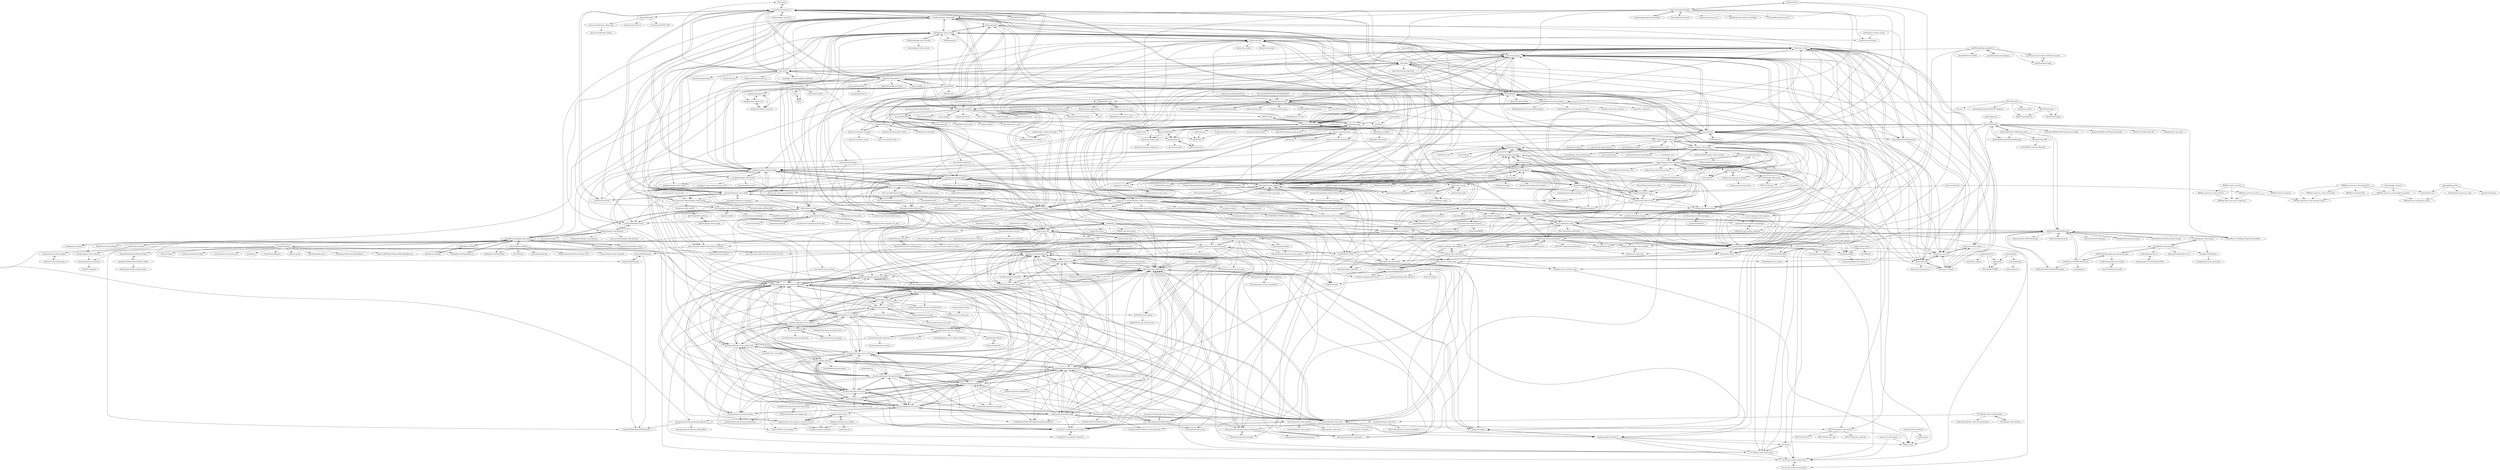 digraph G {
"xbmc/xbmc" -> "LibreELEC/LibreELEC.tv" ["e"=1]
"EmuELEC/EmuELEC" -> "LibreELEC/LibreELEC.tv" ["e"=1]
"moonlight-stream/moonlight-embedded" -> "asciidisco/plugin.video.netflix" ["e"=1]
"moonlight-stream/moonlight-embedded" -> "osmc/osmc" ["e"=1]
"PAhelper/PhoenixAdult.bundle" -> "adultmm/AdultMediaManager" ["e"=1]
"DYefremov/DemonEditor" -> "betonme/e2openplugin-EnhancedMovieCenter"
"DYefremov/DemonEditor" -> "openatv/enigma2"
"pannal/plex-for-kodi" -> "plexinc/plex-for-kodi"
"pannal/plex-for-kodi" -> "croneter/PlexKodiConnect" ["e"=1]
"pannal/plex-for-kodi" -> "pannal/dontpanickodi"
"pannal/plex-for-kodi" -> "anxdpanic/plugin.video.composite_for_plex"
"pannal/plex-for-kodi" -> "x1ao4/chinese-language-pack-for-plex" ["e"=1]
"pannal/plex-for-kodi" -> "dan-online/autopulse" ["e"=1]
"pannal/plex-for-kodi" -> "mynttt/UpdateTool" ["e"=1]
"OpenELEC/OpenELEC.tv" -> "LibreELEC/LibreELEC.tv"
"OpenELEC/OpenELEC.tv" -> "osmc/osmc"
"OpenELEC/OpenELEC.tv" -> "tvheadend/tvheadend"
"OpenELEC/OpenELEC.tv" -> "opdenkamp/xbmc"
"OpenELEC/OpenELEC.tv" -> "OpenELEC/unofficial-addons"
"OpenELEC/OpenELEC.tv" -> "libretro/Lakka" ["e"=1]
"OpenELEC/OpenELEC.tv" -> "steeve/plugin.video.pulsar"
"OpenELEC/OpenELEC.tv" -> "scakemyer/plugin.video.quasar"
"OpenELEC/OpenELEC.tv" -> "xbmc/Kore"
"OpenELEC/OpenELEC.tv" -> "mrkipling/maraschino" ["e"=1]
"OpenELEC/OpenELEC.tv" -> "BigNoid/Aeon-Nox"
"OpenELEC/OpenELEC.tv" -> "koying/SPMC"
"OpenELEC/OpenELEC.tv" -> "asciidisco/plugin.video.netflix"
"OpenELEC/OpenELEC.tv" -> "trakt/script.trakt"
"OpenELEC/OpenELEC.tv" -> "codesnake/OpenELEC.tv"
"tvheadend/tvheadend" -> "kodi-pvr/pvr.hts"
"tvheadend/tvheadend" -> "catalinii/minisatip"
"tvheadend/tvheadend" -> "LibreELEC/LibreELEC.tv"
"tvheadend/tvheadend" -> "rsiebert/TVHClient"
"tvheadend/tvheadend" -> "linuxserver/docker-tvheadend"
"tvheadend/tvheadend" -> "xteve-project/xTeVe" ["e"=1]
"tvheadend/tvheadend" -> "iptv-org/epg" ["e"=1]
"tvheadend/tvheadend" -> "jfarseneau/antennas" ["e"=1]
"tvheadend/tvheadend" -> "jkaberg/tvhProxy" ["e"=1]
"tvheadend/tvheadend" -> "tellytv/telly" ["e"=1]
"tvheadend/tvheadend" -> "OpenELEC/OpenELEC.tv"
"tvheadend/tvheadend" -> "braice/MuMuDVB"
"tvheadend/tvheadend" -> "jnk22/kodinerds-iptv"
"tvheadend/tvheadend" -> "XMLTV/xmltv" ["e"=1]
"tvheadend/tvheadend" -> "Threadfin/Threadfin" ["e"=1]
"PhoenixPlexCode/PhoenixAdult.bundle" -> "adultmm/AdultMediaManager" ["e"=1]
"libretro/Lakka" -> "OpenELEC/OpenELEC.tv" ["e"=1]
"RGPaul/script.traktutilities" -> "Trakt"
"sualfred/skin.embuary" -> "faush01/plugin.video.embycon"
"sualfred/skin.embuary" -> "sualfred/script.embuary.helper"
"sualfred/skin.embuary" -> "jurialmunkey/skin.aura"
"sualfred/skin.embuary" -> "cartmandos/BINGIE"
"sualfred/skin.embuary" -> "MediaBrowser/plugin.video.emby"
"get-iplayer/get_iplayer" -> "tvheadend/tvheadend" ["e"=1]
"Tikipeter/repository.tikipeter" -> "123Venom/plugin.video.venom"
"Tikipeter/repository.tikipeter" -> "a4k-openproject/a4kScrapers"
"Tikipeter/repository.tikipeter" -> "a4k-openproject/json.openplayers"
"Tikipeter/repository.tikipeter" -> "jurialmunkey/plugin.video.themoviedb.helper"
"Isayso/PlaylistEditorTV" -> "matthuisman/slyguy.addons" ["e"=1]
"iamkroot/trakt-scrobbler" -> "trakt/script.trakt" ["e"=1]
"XMLTV/xmltv" -> "kodi-pvr/pvr.iptvsimple" ["e"=1]
"CoreELEC/CoreELEC" -> "LibreELEC/LibreELEC.tv" ["e"=1]
"CoreELEC/CoreELEC" -> "anxdpanic/plugin.video.youtube" ["e"=1]
"CoreELEC/CoreELEC" -> "CastagnaIT/plugin.video.netflix" ["e"=1]
"jellyfin/jellyfin-kodi" -> "MediaBrowser/plugin.video.emby" ["e"=1]
"jellyfin/jellyfin-kodi" -> "jurialmunkey/skin.arctic.horizon.2" ["e"=1]
"spaam/svtplay-dl" -> "xbmc/inputstream.adaptive" ["e"=1]
"IBM/ibm-block-csi-driver" -> "IBM/ibm-block-csi-operator"
"IBM/ibm-block-csi-driver" -> "IBM/ibm-spectrum-scale-csi-driver"
"IBM/ibm-block-csi-driver" -> "IBM/ibm-spectrum-scale-csi-operator"
"CastagnaIT/plugin.video.netflix" -> "asciidisco/plugin.video.netflix"
"CastagnaIT/plugin.video.netflix" -> "Sandmann79/xbmc"
"CastagnaIT/plugin.video.netflix" -> "xbmc/inputstream.adaptive"
"CastagnaIT/plugin.video.netflix" -> "LibreELEC/LibreELEC.tv"
"CastagnaIT/plugin.video.netflix" -> "anxdpanic/plugin.video.youtube"
"CastagnaIT/plugin.video.netflix" -> "CastagnaIT/repository.castagnait"
"CastagnaIT/plugin.video.netflix" -> "matthuisman/slyguy.addons"
"CastagnaIT/plugin.video.netflix" -> "CoreELEC/CoreELEC" ["e"=1]
"CastagnaIT/plugin.video.netflix" -> "jdf76/plugin.video.youtube"
"CastagnaIT/plugin.video.netflix" -> "emilsvennesson/script.module.inputstreamhelper"
"CastagnaIT/plugin.video.netflix" -> "croneter/PlexKodiConnect" ["e"=1]
"CastagnaIT/plugin.video.netflix" -> "kodi-pvr/pvr.iptvsimple"
"CastagnaIT/plugin.video.netflix" -> "kodi-community-addons/plugin.audio.spotify"
"CastagnaIT/plugin.video.netflix" -> "jurialmunkey/plugin.video.themoviedb.helper"
"CastagnaIT/plugin.video.netflix" -> "Catch-up-TV-and-More/plugin.video.catchuptvandmore"
"dobbelina/repository.dobbelina" -> "xbmc-adult/xbmc-adult"
"dobbelina/repository.dobbelina" -> "Vashiel/repository.adulthideout"
"dobbelina/repository.dobbelina" -> "matthuisman/slyguy.addons"
"dobbelina/repository.dobbelina" -> "xbmc/repo-scripts"
"dobbelina/repository.dobbelina" -> "Gujal00/ResolveURL"
"dobbelina/repository.dobbelina" -> "xbmc/repo-plugins"
"dobbelina/repository.dobbelina" -> "Lunatixz/KODI_Addons"
"dobbelina/repository.dobbelina" -> "nixgates/nixgates"
"dobbelina/repository.dobbelina" -> "a4k-openproject/a4kScrapers"
"dobbelina/repository.dobbelina" -> "drinfernoo/repository.example"
"dobbelina/repository.dobbelina" -> "kodi-community-addons/repository.marcelveldt"
"dobbelina/repository.dobbelina" -> "tvaddonsco/tva-adult-repo"
"dobbelina/repository.dobbelina" -> "umbrellaplug/umbrellaplug.github.io"
"dobbelina/repository.dobbelina" -> "xbmc/repo-scrapers"
"dobbelina/repository.dobbelina" -> "xbmc/repo-skins"
"jez500/chorus" -> "xbmc/chorus2"
"Pulse-Eight/libcec" -> "catalinii/minisatip" ["e"=1]
"hippojay/plugin.video.plexbmc" -> "hippojay/script.plexbmc.helper"
"hippojay/plugin.video.plexbmc" -> "pecinko/skin.amber"
"hippojay/plugin.video.plexbmc" -> "croneter/PlexKodiConnect" ["e"=1]
"hippojay/plugin.video.plexbmc" -> "HooliganHarls/plugin.video.plexbmc"
"hippojay/plugin.video.plexbmc" -> "MediaBrowser/plugin.video.emby"
"hippojay/plugin.video.plexbmc" -> "Tgxcorporation/plugin.video.plexbmc"
"CastagnaIT/repository.castagnait" -> "kodi-community-addons/repository.marcelveldt"
"CastagnaIT/repository.castagnait" -> "Sandmann79/xbmc"
"CastagnaIT/repository.castagnait" -> "CastagnaIT/plugin.video.netflix"
"elgatito/script.elementum.burst" -> "elgatito/plugin.video.elementum"
"elgatito/script.elementum.burst" -> "elgatito/elementum"
"elgatito/script.elementum.burst" -> "fugkco/script.elementum.jackett"
"elgatito/script.elementum.burst" -> "StefanIlchev/ElementumService"
"elgatito/script.elementum.burst" -> "Sam-Max/plugin.video.jacktook"
"jurialmunkey/repository.jurialmunkey" -> "jurialmunkey/plugin.video.themoviedb.helper"
"jurialmunkey/repository.jurialmunkey" -> "jurialmunkey/skin.arctic.fuse.2"
"jurialmunkey/repository.jurialmunkey" -> "jurialmunkey/skin.arctic.horizon.2"
"jurialmunkey/repository.jurialmunkey" -> "drinfernoo/plugin.program.autowidget"
"jurialmunkey/repository.jurialmunkey" -> "jurialmunkey/script.skinvariables"
"jurialmunkey/repository.jurialmunkey" -> "jurialmunkey/skin.arctic.fuse"
"jurialmunkey/repository.jurialmunkey" -> "a4k-openproject/a4kSubtitles"
"jurialmunkey/repository.jurialmunkey" -> "Tikipeter/repository.tikipeter"
"jurialmunkey/repository.jurialmunkey" -> "a4k-openproject/a4kScrapers"
"jurialmunkey/repository.jurialmunkey" -> "Tikipeter/tikipeter.github.io"
"jurialmunkey/repository.jurialmunkey" -> "umbrellaplug/umbrellaplug.github.io"
"jurialmunkey/repository.jurialmunkey" -> "jurialmunkey/script.module.jurialmunkey"
"jurialmunkey/repository.jurialmunkey" -> "beatmasterRS/skin.arctic.zephyr.mod"
"jurialmunkey/repository.jurialmunkey" -> "123Venom/plugin.video.venom"
"jurialmunkey/repository.jurialmunkey" -> "CocoJoe2411/repository.cocoscrapers"
"MythTV/mythtv" -> "MythTV/mythweb"
"MythTV/mythtv" -> "janbar/pvr.mythtv"
"MythTV/mythtv" -> "MythTV/myththemes"
"MythTV/mythtv" -> "MythTV/packaging"
"MythTV/mythtv" -> "Torc/torc"
"MythTV/mythtv" -> "bennettpeter/android-MythTV-Leanfront"
"MythTV/mythtv" -> "tvheadend/tvheadend"
"I-A-C/I-A-C.github.io" -> "host505/repository.host505"
"I-A-C/I-A-C.github.io" -> "I-A-C/zips"
"I-A-C/I-A-C.github.io" -> "I-A-C/ExodusReduxRepo"
"I-A-C/I-A-C.github.io" -> "I-A-C/plugin.video.exodusredux"
"I-A-C/I-A-C.github.io" -> "I-A-C/script.module.exodusredux"
"I-A-C/I-A-C.github.io" -> "MrKoyu/repo"
"I-A-C/I-A-C.github.io" -> "I-A-C/script.module.lambdascrapers"
"I-A-C/I-A-C.github.io" -> "nixgates/nixgates.github.io"
"I-A-C/I-A-C.github.io" -> "kodibae/repository.kodibae"
"I-A-C/I-A-C.github.io" -> "nixgates/nixgates"
"I-A-C/I-A-C.github.io" -> "jsergio123/zips"
"I-A-C/I-A-C.github.io" -> "a4k-openproject/script.module.openscrapers"
"I-A-C/I-A-C.github.io" -> "host505/plugin.video.theoath"
"I-A-C/I-A-C.github.io" -> "I-A-C/repository.exodusredux"
"ljalves/linux_media" -> "crazycat69/linux_media"
"ljalves/linux_media" -> "tbsdtv/linux_media"
"rsiebert/TVHClient" -> "kiall/android-tvheadend" ["e"=1]
"rsiebert/TVHClient" -> "linuxserver/docker-tvheadend"
"rsiebert/TVHClient" -> "kodi-pvr/pvr.hts"
"rsiebert/TVHClient" -> "zipleen/tvheadend-iphone-client" ["e"=1]
"drinfernoo/repository.example" -> "a4k-openproject/plugin.program.openwizard"
"drinfernoo/repository.example" -> "drinfernoo/plugin.program.autowidget"
"DxCx/plugin.video.wonderfulsubs" -> "DxCx/plugin.video.9anime"
"DxCx/plugin.video.wonderfulsubs" -> "doko-desuka/plugin.video.watchnixtoons2"
"DxCx/plugin.video.wonderfulsubs" -> "SwagOtaku/plugin.video.kaito"
"host505/plugin.video.theoath" -> "host505/repository.host505"
"host505/plugin.video.theoath" -> "123Venom/plugin.video.venom"
"host505/plugin.video.theoath" -> "I-A-C/script.module.exodusredux"
"host505/plugin.video.theoath" -> "I-A-C/plugin.video.exodusredux"
"jurialmunkey/plugin.video.themoviedb.helper" -> "jurialmunkey/skin.arctic.horizon.2"
"jurialmunkey/plugin.video.themoviedb.helper" -> "jurialmunkey/skin.arctic.fuse"
"jurialmunkey/plugin.video.themoviedb.helper" -> "jurialmunkey/repository.jurialmunkey"
"jurialmunkey/plugin.video.themoviedb.helper" -> "jurialmunkey/skin.arctic.fuse.2"
"jurialmunkey/plugin.video.themoviedb.helper" -> "jurialmunkey/script.skinvariables"
"jurialmunkey/plugin.video.themoviedb.helper" -> "jurialmunkey/skin.arctic.horizon"
"jurialmunkey/plugin.video.themoviedb.helper" -> "nixgates/plugin.video.seren"
"jurialmunkey/plugin.video.themoviedb.helper" -> "Tikipeter/repository.tikipeter"
"jurialmunkey/plugin.video.themoviedb.helper" -> "drinfernoo/plugin.program.autowidget"
"jurialmunkey/plugin.video.themoviedb.helper" -> "a4k-openproject/a4kScrapers"
"jurialmunkey/plugin.video.themoviedb.helper" -> "skyfsza/skin.auramod"
"jurialmunkey/plugin.video.themoviedb.helper" -> "SerpentDrago/skin.auramod"
"jurialmunkey/plugin.video.themoviedb.helper" -> "Tikipeter/tikipeter.github.io"
"jurialmunkey/plugin.video.themoviedb.helper" -> "beatmasterRS/skin.arctic.zephyr.mod"
"mbebe/blomqvist" -> "podpis/kodi"
"mbebe/blomqvist" -> "CherryKodi/CHERRY"
"mbebe/blomqvist" -> "mtr81/kodi_addons"
"mbebe/blomqvist" -> "MoojMidge/service.upnext"
"zach-morris/plugin.program.iagl" -> "zach-morris/repository.zachmorris"
"zach-morris/plugin.program.iagl" -> "bite-your-idols/Gamestarter"
"zach-morris/plugin.program.iagl" -> "siku2/script.service.sponsorblock"
"zach-morris/plugin.program.iagl" -> "Wintermute0110/plugin.program.AEL.dev"
"zach-morris/plugin.program.iagl" -> "maloep/romcollectionbrowser"
"zach-morris/plugin.program.iagl" -> "xbmc/inputstream.ffmpegdirect"
"zach-morris/plugin.program.iagl" -> "Lunatixz/KODI_Addons"
"zach-morris/plugin.program.iagl" -> "zach-morris/plugin.program.iarl"
"zach-morris/plugin.program.iagl" -> "123Venom/plugin.video.venom"
"zach-morris/plugin.program.iagl" -> "drinfernoo/plugin.program.autowidget"
"zach-morris/plugin.program.iagl" -> "anxdpanic/plugin.video.youtube"
"zach-morris/plugin.program.iagl" -> "jurialmunkey/plugin.video.themoviedb.helper"
"zach-morris/plugin.program.iagl" -> "spleen1981/retroarch-kodi-addon-CoreELEC" ["e"=1]
"zach-morris/plugin.program.iagl" -> "xbmc-adult/xbmc-adult"
"zach-morris/plugin.program.iagl" -> "emilsvennesson/script.module.inputstreamhelper"
"codesnake/OpenELEC.tv" -> "kszaq/OpenELEC.tv"
"jewbmx/jewbmx.github.io" -> "jewbmx/repo"
"jewbmx/jewbmx.github.io" -> "MrKoyu/repo"
"romanvm/Kodistubs" -> "vlmaksime/script.module.simpleplugin"
"romanvm/Kodistubs" -> "romanvm/plugin.video.example"
"romanvm/Kodistubs" -> "romanvm/kodi.web-pdb"
"romanvm/Kodistubs" -> "xbmc/addon-check"
"romanvm/Kodistubs" -> "tamland/kodi-plugin-routing"
"romanvm/Kodistubs" -> "xbmc/generator-kodi-addon"
"romanvm/Kodistubs" -> "ruuk/script.module.youtube.dl"
"romanvm/Kodistubs" -> "romanvm/script.module.pyxbmct"
"romanvm/Kodistubs" -> "xbmc/kodi-addon-submitter"
"romanvm/Kodistubs" -> "afrase/kodiswift"
"jsergio123/script.module.resolveurl" -> "tvaddonsco/script.module.urlresolver"
"jsergio123/script.module.resolveurl" -> "host505/repository.host505"
"jsergio123/script.module.resolveurl" -> "host505/plugin.video.theoath"
"jsergio123/script.module.resolveurl" -> "jsergio123/script.module.resolveurl.xxx"
"jsergio123/script.module.resolveurl" -> "a4k-openproject/script.module.openscrapers"
"jsergio123/script.module.resolveurl" -> "123Venom/plugin.video.venom"
"jsergio123/script.module.resolveurl" -> "Gujal00/smrzips"
"jsergio123/script.module.resolveurl" -> "Tikipeter/repository.tikipeter"
"jsergio123/script.module.resolveurl" -> "a4k-openproject/a4kScrapers"
"jsergio123/script.module.resolveurl" -> "Gujal00/ResolveURL"
"jsergio123/script.module.resolveurl" -> "I-A-C/plugin.video.exodusredux"
"jsergio123/script.module.resolveurl" -> "nixgates/nixgates"
"jsergio123/script.module.resolveurl" -> "a4k-openproject/plugin.video.openmeta"
"jsergio123/script.module.resolveurl" -> "Tempest0580/tempest"
"jsergio123/script.module.resolveurl" -> "nixgates/nixgates.github.io"
"cguZZman/plugin.googledrive" -> "cguZZman/repository.plugins"
"cguZZman/plugin.googledrive" -> "cguZZman/script.module.clouddrive.common"
"cguZZman/plugin.googledrive" -> "ddurdle/GDrive-for-KODI" ["e"=1]
"cguZZman/plugin.googledrive" -> "cguZZman/drive-login"
"cguZZman/plugin.googledrive" -> "xbmc/repo-plugins"
"cguZZman/plugin.googledrive" -> "Lunatixz/KODI_Addons"
"cguZZman/plugin.googledrive" -> "romanvm/plugin.video.example"
"I-A-C/script.module.lambdascrapers" -> "I-A-C/ExodusReduxRepo"
"I-A-C/script.module.lambdascrapers" -> "I-A-C/plugin.video.exodusredux"
"I-A-C/script.module.lambdascrapers" -> "I-A-C/repository.exodusredux"
"I-A-C/script.module.lambdascrapers" -> "I-A-C/script.module.exodusredux"
"I-A-C/script.module.lambdascrapers" -> "a4k-openproject/repository.openscrapers"
"I-A-C/script.module.lambdascrapers" -> "I-A-C/script.module.openscrapers"
"I-A-C/ExodusReduxRepo" -> "I-A-C/script.module.lambdascrapers"
"I-A-C/ExodusReduxRepo" -> "I-A-C/plugin.video.exodusredux"
"gorgone/s3_releases" -> "Schimmelreiter/oscam-smod"
"gorgone/s3_releases" -> "oscam-emu/oscam-emu"
"beatmasterRS/skin.arctic.zephyr.mod" -> "jurialmunkey/skin.arctic.fuse"
"beatmasterRS/skin.arctic.zephyr.mod" -> "jurialmunkey/skin.arctic.fuse.2"
"beatmasterRS/skin.arctic.zephyr.mod" -> "jurialmunkey/plugin.video.themoviedb.helper"
"beatmasterRS/skin.arctic.zephyr.mod" -> "heppen7/skin.arctic.zephyr.2.resurrection.mod"
"beatmasterRS/skin.arctic.zephyr.mod" -> "jurialmunkey/repository.jurialmunkey"
"beatmasterRS/skin.arctic.zephyr.mod" -> "jurialmunkey/skin.arctic.horizon.2"
"beatmasterRS/skin.arctic.zephyr.mod" -> "ivarbrandt/skin.nimbus"
"beatmasterRS/skin.arctic.zephyr.mod" -> "SerpentDrago/skin.auramod"
"beatmasterRS/skin.arctic.zephyr.mod" -> "jurialmunkey/script.skinvariables"
"beatmasterRS/skin.arctic.zephyr.mod" -> "drinfernoo/plugin.program.autowidget"
"beatmasterRS/skin.arctic.zephyr.mod" -> "jurialmunkey/skin.arctic.horizon"
"beatmasterRS/skin.arctic.zephyr.mod" -> "jurialmunkey/skin.arctic.zephyr.2"
"beatmasterRS/skin.arctic.zephyr.mod" -> "marduklev/skin.swan-alpha"
"beatmasterRS/skin.arctic.zephyr.mod" -> "ivarbrandt/skin.fentastic"
"beatmasterRS/skin.arctic.zephyr.mod" -> "DenDyGH/skin.arctic.zephyr.2.resurrection.mod"
"jurialmunkey/skin.arctic.zephyr.2" -> "jurialmunkey/skin.arctic.horizon"
"jurialmunkey/skin.arctic.zephyr.2" -> "jurialmunkey/skin.aura"
"jurialmunkey/skin.arctic.zephyr.2" -> "heppen7/skin.arctic.zephyr.2.resurrection.mod"
"jurialmunkey/skin.arctic.zephyr.2" -> "jurialmunkey/plugin.video.themoviedb.helper"
"jurialmunkey/skin.arctic.zephyr.2" -> "beatmasterRS/skin.arctic.zephyr.mod"
"jurialmunkey/skin.arctic.zephyr.2" -> "skyfsza/skin.auramod"
"jurialmunkey/skin.arctic.zephyr.2" -> "jurialmunkey/repository.jurialmunkey"
"jurialmunkey/skin.arctic.zephyr.2" -> "drinfernoo/plugin.program.autowidget"
"jurialmunkey/skin.arctic.zephyr.2" -> "cartmandos/BINGIE"
"jurialmunkey/skin.arctic.zephyr.2" -> "jurialmunkey/skin.arctic.zephyr"
"jurialmunkey/skin.arctic.zephyr.2" -> "Tikipeter/repository.tikipeter"
"cguZZman/drive-login" -> "cguZZman/script.module.clouddrive.common"
"cguZZman/script.module.clouddrive.common" -> "cguZZman/drive-login"
"nixgates/nixgates.github.io" -> "nixgates/nixgates"
"nixgates/nixgates.github.io" -> "I-A-C/plugin.video.exodusredux"
"nixgates/nixgates.github.io" -> "I-A-C/script.module.exodusredux"
"nixgates/nixgates.github.io" -> "I-A-C/zips"
"nixgates/nixgates.github.io" -> "MrKoyu/repo"
"nixgates/nixgates" -> "nixgates/nixgates.github.io"
"nixgates/nixgates" -> "a4k-openproject/a4kScrapers"
"nixgates/plugin.video.seren" -> "a4k-openproject/a4kScrapers"
"nixgates/plugin.video.seren" -> "nixgates/nixgates"
"nixgates/plugin.video.seren" -> "jurialmunkey/plugin.video.themoviedb.helper"
"nixgates/plugin.video.seren" -> "Tikipeter/repository.tikipeter"
"nixgates/plugin.video.seren" -> "umbrellaplug/umbrellaplug.github.io"
"nixgates/plugin.video.seren" -> "123Venom/plugin.video.venom"
"nixgates/plugin.video.seren" -> "nixgates/nixgates.github.io"
"nixgates/plugin.video.seren" -> "jurialmunkey/skin.arctic.horizon.2"
"nixgates/plugin.video.seren" -> "a4k-openproject/a4kSubtitles"
"nixgates/plugin.video.seren" -> "jurialmunkey/skin.arctic.horizon"
"nixgates/plugin.video.seren" -> "a4k-openproject/plugin.program.openwizard"
"nixgates/plugin.video.seren" -> "skyfsza/skin.auramod"
"nixgates/plugin.video.seren" -> "SerpentDrago/skin.auramod"
"nixgates/plugin.video.seren" -> "Tikipeter/tikipeter.github.io"
"a4k-openproject/plugin.program.openwizard" -> "a4k-openproject/repository.openwizard"
"a4k-openproject/plugin.program.openwizard" -> "a4k-openproject/a4kScrapers"
"a4k-openproject/plugin.program.openwizard" -> "a4k-openproject/json.openplayers"
"a4k-openproject/plugin.program.openwizard" -> "drinfernoo/repository.example"
"koying/SPMC" -> "xbmc/chorus2"
"koying/SPMC" -> "MrMC/mrmc" ["e"=1]
"koying/SPMC" -> "XLordKX/kodi"
"koying/SPMC" -> "tvaddonsco/script.module.urlresolver"
"koying/SPMC" -> "jurialmunkey/skin.arctic.zephyr"
"koying/SPMC" -> "croneter/PlexKodiConnect" ["e"=1]
"koying/SPMC" -> "hippojay/plugin.video.plexbmc"
"koying/SPMC" -> "jdf76/plugin.video.youtube"
"koying/SPMC" -> "asciidisco/plugin.video.netflix"
"koying/SPMC" -> "MediaBrowser/plugin.video.emby"
"koying/SPMC" -> "xbmc/inputstream.adaptive"
"koying/SPMC" -> "kodi-pvr/pvr.iptvsimple"
"koying/SPMC" -> "xbmc-adult/xbmc-adult"
"koying/SPMC" -> "trakt/script.trakt"
"koying/SPMC" -> "plexinc/plex-for-kodi"
"openatv/MetrixHD" -> "oe-alliance/enigma2-plugins"
"openatv/MetrixHD" -> "oe-alliance/oe-alliance-plugins"
"openatv/MetrixHD" -> "openatv/enigma2"
"plex-unofficial/PornHub.bundle" -> "Vashiel/repository.adulthideout" ["e"=1]
"oscam-emu/oscam-patched-old" -> "oscam-emu/oscam-emu"
"oscam-emu/oscam-patched-old" -> "Schimmelreiter/oscam-smod"
"oscam-emu/oscam-patched-old" -> "OpenViX/enigma2"
"OpenViX/enigma2" -> "OpenViX/vix-core"
"OpenViX/enigma2" -> "oe-alliance/enigma2-plugins"
"OpenViX/enigma2" -> "BlackHole/enigma2"
"OpenViX/enigma2" -> "OpenPLi/enigma2"
"OpenViX/enigma2" -> "oe-alliance/oe-alliance-plugins"
"OpenViX/enigma2" -> "OpenViX/skins"
"OpenViX/enigma2" -> "oe-alliance/build-enviroment"
"OpenViX/enigma2" -> "oe-alliance/oe-alliance-core"
"covenantkodi/repository.colossus" -> "covenantkodi/plugin.video.covenant"
"covenantkodi/repository.colossus" -> "jeremehancock/kodi-addons"
"123Venom/123Venom.github.io" -> "123Venom/plugin.video.venom"
"nixgates/Incursion" -> "jsergio123/script.module.resolveurl"
"nixgates/Incursion" -> "kodibae/repository.kodibae"
"jurialmunkey/skin.aura" -> "jurialmunkey/skin.arctic.zephyr.2"
"jurialmunkey/skin.aura" -> "skyfsza/skin.auramod"
"jurialmunkey/skin.aura" -> "jurialmunkey/skin.arctic.horizon"
"jurialmunkey/skin.aura" -> "skyfsza/repository.auramod"
"jurialmunkey/skin.aura" -> "SerpentDrago/skin.auramod"
"jurialmunkey/skin.aura" -> "rmrector/script.artwork.beef"
"jurialmunkey/skin.aura" -> "jurialmunkey/skin.arctic.zephyr"
"jurialmunkey/skin.aura" -> "cartmandos/BINGIE"
"jurialmunkey/skin.aura" -> "a4k-openproject/a4kScrapers"
"jurialmunkey/skin.aura" -> "im85288/service.upnext"
"CherryKodi/CHERRY" -> "podpis/kodi"
"PrinzMichiDE/iptv-kodi-german" -> "josxha/german-tv-m3u"
"bugatsinho/bugatsinho.github.io" -> "Gujal00/smrzips"
"host505/repository.host505" -> "host505/plugin.video.theoath"
"123Venom/plugin.video.venom" -> "123Venom/123Venom.github.io"
"123Venom/plugin.video.venom" -> "a4k-openproject/a4kScrapers"
"123Venom/plugin.video.venom" -> "Mr-Kodi/repository.fenomscrapers"
"123Venom/plugin.video.venom" -> "a4k-openproject/json.openplayers"
"123Venom/plugin.video.venom" -> "host505/plugin.video.theoath"
"123Venom/plugin.video.venom" -> "Tikipeter/repository.tikipeter"
"123Venom/plugin.video.venom" -> "host505/repository.host505"
"blackluv/tva-adult-repo" -> "shenganghao/plugin.video.adultflix"
"DanCooper/Ember-MM-Newscraper" -> "Komet/MediaElch"
"DanCooper/Ember-MM-Newscraper" -> "adultmm/AdultMediaManager"
"DanCooper/Ember-MM-Newscraper" -> "bodrick/Ember-MM"
"DanCooper/Ember-MM-Newscraper" -> "tinyMediaManager/tinyMediaManager"
"mregni/EmbyStat" -> "MediaBrowser/plugin.video.emby"
"mregni/EmbyStat" -> "fallenbagel/jellywatch"
"mregni/EmbyStat" -> "chefbennyj1/Emby.IntroSkip.Release"
"mregni/EmbyStat" -> "bjoerns1983/Emby.Plugin.TelegramNotification" ["e"=1]
"mregni/EmbyStat" -> "ShanePe/Emby.SmartPlaylist.Plugin"
"mregni/EmbyStat" -> "Monitorr/logarr" ["e"=1]
"mregni/EmbyStat" -> "chefbennyj1/Emby.IntroSkip"
"mregni/EmbyStat" -> "mueslimak3r/tv-intro-detection" ["e"=1]
"mregni/EmbyStat" -> "hrfee/jfa-go" ["e"=1]
"mregni/EmbyStat" -> "CyferShepard/Jellystat" ["e"=1]
"mregni/EmbyStat" -> "faush01/playback_reporting"
"mregni/EmbyStat" -> "MediaBrowser/Emby.Releases" ["e"=1]
"mregni/EmbyStat" -> "88lex/sa-guide" ["e"=1]
"kodibae/repository.kodibae" -> "mrblamo/Mr-Blamo-Repo"
"kodibae/repository.kodibae" -> "covenantkodi/plugin.video.covenant"
"tvaddonsco/tva-adult-repo" -> "tvaddonsco/plugin.video.adultflix"
"tvaddonsco/tva-adult-repo" -> "tvaddonsco/tva-release-repo"
"tvaddonsco/tva-adult-repo" -> "tvaddonsco/tva-resolvers-repo"
"tvaddonsco/tva-adult-repo" -> "tvaddonsco/plugin.program.indigo"
"CrackerCat/video_decrypter" -> "xbmc/inputstream.adaptive" ["e"=1]
"opdenkamp/xbmc" -> "pipelka/vdr-plugin-xvdr"
"opdenkamp/xbmc" -> "pipelka/xbmc-addon-xvdr"
"opdenkamp/xbmc" -> "pipelka/vdr-plugin-vnsiserver"
"opdenkamp/xbmc" -> "FernetMenta/xbmc"
"opdenkamp/xbmc" -> "xbmc"
"opdenkamp/xbmc" -> "libcec"
"xbmc" -> "libcec"
"gaiaorigin/gaiaorigin" -> "a4k-openproject/repository.openscrapers"
"a4k-openproject/a4kScrapers" -> "a4k-openproject/json.openplayers"
"a4k-openproject/a4kScrapers" -> "123Venom/plugin.video.venom"
"a4k-openproject/a4kScrapers" -> "Tikipeter/repository.tikipeter"
"a4k-openproject/a4kScrapers" -> "nixgates/nixgates"
"a4k-openproject/a4kScrapers" -> "a4k-openproject/a4kStreaming"
"a4k-openproject/a4kScrapers" -> "nixgates/plugin.video.seren"
"a4k-openproject/a4kScrapers" -> "host505/repository.host505"
"a4k-openproject/a4kScrapers" -> "a4k-openproject/plugin.video.openmeta"
"a4k-openproject/a4kScrapers" -> "drinfernoo/plugin.program.autowidget"
"a4k-openproject/a4kScrapers" -> "a4k-openproject/plugin.program.openwizard"
"a4k-openproject/a4kScrapers" -> "host505/plugin.video.theoath"
"a4k-openproject/a4kScrapers" -> "CocoJoe2411/repository.cocoscrapers"
"a4k-openproject/a4kScrapers" -> "a4k-openproject/a4kSubtitles"
"a4k-openproject/a4kScrapers" -> "nixgates/nixgates.github.io"
"a4k-openproject/a4kScrapers" -> "123Venom/123Venom.github.io"
"a4k-openproject/script.extendedinfo" -> "a4k-openproject/plugin.video.openmeta"
"a4k-openproject/plugin.video.openmeta" -> "a4k-openproject/script.extendedinfo"
"a4k-openproject/plugin.video.openmeta" -> "a4k-openproject/json.openplayers"
"a4k-openproject/script.module.openscrapers" -> "123Venom/plugin.video.venom"
"a4k-openproject/script.module.openscrapers" -> "a4k-openproject/plugin.video.openmeta"
"a4k-openproject/script.module.openscrapers" -> "a4k-openproject/a4kScrapers"
"a4k-openproject/script.module.openscrapers" -> "host505/repository.host505"
"a4k-openproject/script.module.openscrapers" -> "a4k-openproject/repository.openscrapers"
"a4k-openproject/script.module.openscrapers" -> "host505/plugin.video.theoath"
"a4k-openproject/script.module.openscrapers" -> "Gujal00/smrzips"
"a4k-openproject/script.module.openscrapers" -> "jsergio123/script.module.resolveurl"
"a4k-openproject/script.module.openscrapers" -> "Tikipeter/repository.tikipeter"
"a4k-openproject/script.module.openscrapers" -> "aenemapy/aenemapyrepo"
"a4k-openproject/script.module.openscrapers" -> "a4k-openproject/json.openplayers"
"a4k-openproject/script.module.openscrapers" -> "gaiaorigin/gaiaorigin"
"a4k-openproject/script.module.openscrapers" -> "Mr-Kodi/repository.fenomscrapers"
"a4k-openproject/script.module.openscrapers" -> "I-A-C/script.module.lambdascrapers"
"a4k-openproject/script.module.openscrapers" -> "Tempest0580/tempest"
"arvvoid/plugin.video.hbogoeu" -> "emilsvennesson/script.module.inputstreamhelper"
"im85288/service.upnext" -> "MikeSiLVO/script.skinshortcuts"
"im85288/service.upnext" -> "a4k-openproject/a4kScrapers"
"oscam-emu/OSEmu" -> "oscam-emu/oscam-emu"
"BigNoid/Aeon-Nox" -> "MikeSiLVO/skin.aeon.nox.silvo"
"BigNoid/Aeon-Nox" -> "RGPaul/script.traktutilities"
"BigNoid/Aeon-Nox" -> "Tgxcorporation/skin.nebula"
"picons/picons" -> "Jasmeet181/mediaportal-uk-logos" ["e"=1]
"picons/picons" -> "openatv/MetrixHD"
"picons/picons" -> "openatv/enigma2"
"picons/picons" -> "su1s/e2m3u2bouquet"
"picons/picons" -> "gigablue-support-org/templates_PiconsUpdater"
"picons/picons" -> "oe-alliance/enigma2-plugins"
"picons/picons" -> "oe-alliance/oe-alliance-core"
"picons/picons" -> "tbsdtv/linux_media"
"picons/picons" -> "OpenPLi/enigma2"
"picons/picons" -> "DYefremov/DemonEditor"
"picons/picons" -> "OpenViX/enigma2"
"picons/picons" -> "Tapiosinn/tv-logos" ["e"=1]
"picons/picons" -> "gorgone/s3_releases"
"Lunatixz/KODI_Addons" -> "xbmc/repo-plugins"
"Lunatixz/KODI_Addons" -> "xbmc/repo-scripts"
"Lunatixz/KODI_Addons" -> "xbmc/repo-resources"
"Lunatixz/KODI_Addons" -> "xbmc/addon-check"
"Lunatixz/KODI_Addons" -> "tvaddonsco/tva-release-repo"
"Lunatixz/KODI_Addons" -> "xbmc/generator-kodi-addon"
"Lunatixz/KODI_Addons" -> "dandygithub/kodi"
"cguZZman/repository.plugins" -> "cguZZman/plugin.googledrive"
"skyfsza/skin.auramod" -> "SerpentDrago/skin.auramod"
"skyfsza/skin.auramod" -> "SerpentDrago/SerenTheme-SerenMod-Full"
"skyfsza/skin.auramod" -> "a4k-openproject/a4kScrapers"
"skyfsza/skin.auramod" -> "jurialmunkey/skin.aura"
"skyfsza/skin.auramod" -> "skyfsza/repository.auramod"
"skyfsza/skin.auramod" -> "jurialmunkey/plugin.video.themoviedb.helper"
"skyfsza/skin.auramod" -> "I-A-C/plugin.video.exodusredux"
"a4k-openproject/a4k-openproject.github.io" -> "a4k-openproject/repository.addons4kodi"
"a4k-openproject/a4k-openproject.github.io" -> "Tempest0580/tempest0580.github.io"
"a4k-openproject/a4k-openproject.github.io" -> "MrKoyu/repo"
"MythTV/mythweb" -> "MythTV/myththemes"
"MythTV/mythweb" -> "MythTV/packaging"
"oscam-emu/oscam-emu" -> "oscam-emu/oscam-patched-old"
"oscam-emu/oscam-emu" -> "oscam-emu/OSEmu"
"oscam-emu/oscam-emu" -> "gorgone/s3_releases"
"oscam-emu/oscam-emu" -> "OpenPLi/openpli-oe-core"
"oscam-emu/oscam-emu" -> "gfto/oscam"
"emilsvennesson/script.module.inputstreamhelper" -> "xbmc/inputstream.adaptive"
"emilsvennesson/script.module.inputstreamhelper" -> "Lunatixz/KODI_Addons"
"emilsvennesson/script.module.inputstreamhelper" -> "tamland/kodi-plugin-routing"
"emilsvennesson/script.module.inputstreamhelper" -> "xbmc/addon-check"
"emilsvennesson/script.module.inputstreamhelper" -> "xbmc/kodi-addon-submitter"
"tvaddonsco/script.module.urlresolver" -> "tvaddonsco/tva-resolvers-repo"
"tvaddonsco/script.module.urlresolver" -> "jsergio123/script.module.resolveurl"
"tvaddonsco/script.module.urlresolver" -> "tvaddonsco/tva-release-repo"
"tvaddonsco/script.module.urlresolver" -> "tvaddonsco/plugin.git.browser"
"tvaddonsco/script.module.urlresolver" -> "a4k-openproject/script.module.openscrapers"
"tvaddonsco/script.module.urlresolver" -> "jsergio123/zips"
"Colossal1/plugin.video.covenant" -> "Colossal1/script.module.covenant"
"sualfred/script.embuary.helper" -> "sualfred/script.embuary.info"
"podpis/kodi" -> "CherryKodi/CHERRY"
"einfall/serienrecorder" -> "betonme/e2openplugin-EnhancedMovieCenter"
"einfall/serienrecorder" -> "betonme/e2openplugin-SeriesPlugin"
"einfall/serienrecorder" -> "opendreambox/enigma2-plugins"
"oe-alliance/ofgwrite" -> "oe-alliance/openmultibootmanager"
"faush01/playback_reporting" -> "matty87a/telemby" ["e"=1]
"cartmandos/BINGIE" -> "cartmandos/repository.bingie"
"cartmandos/BINGIE" -> "marduklev/skin.titan.mod.beta.leia"
"I-A-C/zips" -> "I-A-C/script.module.exodusredux"
"I-A-C/zips" -> "I-A-C/plugin.video.exodusredux"
"covenantkodi/plugin.video.covenant" -> "covenantkodi/repository.colossus"
"Tempest0580/Temptv" -> "Tempest0580/tempest0580.github.io"
"Tempest0580/Temptv" -> "Tempest0580/tempest"
"Tgxcorporation/skin.blackglassnova" -> "Tgxcorporation/skin.chroma"
"shenganghao/plugin.video.adultflix" -> "blackluv/tva-adult-repo"
"I-A-C/script.module.openscrapers" -> "I-A-C/script.module.exodusredux"
"tvaddonsco/plugin.git.browser" -> "tvaddonsco/plugin.program.indigo"
"xbmc/addon-check" -> "xbmc/generator-kodi-addon"
"xbmc/addon-check" -> "xbmc/repo-skins"
"pipelka/vdr-plugin-vnsiserver" -> "pipelka/vdr-plugin-xvdr"
"pipelka/vdr-plugin-vnsiserver" -> "pipelka/xbmc-addon-xvdr"
"I-A-C/plugin.video.exodusredux" -> "I-A-C/script.module.exodusredux"
"I-A-C/plugin.video.exodusredux" -> "I-A-C/zips"
"tvaddonsco/plugin.video.adultflix" -> "tvaddonsco/tva-adult-repo"
"tvaddonsco/plugin.video.adultflix" -> "tvaddonsco/tva-release-repo"
"tvaddonsco/plugin.video.adultflix" -> "tvaddonsco/plugin.program.indigo"
"teamuniversal/scrapers" -> "MrKoyu/repo"
"teamuniversal/scrapers" -> "I-A-C/script.module.exodusredux"
"cartmandos/repository.bingie" -> "cartmandos/BINGIE"
"I-A-C/script.module.exodusredux" -> "I-A-C/script.module.openscrapers"
"I-A-C/repository.exodusredux" -> "I-A-C/script.module.exodusredux"
"gfto/mptsd" -> "gfto/tomcast"
"selsta/hlsdl" -> "xbmc/inputstream.adaptive" ["e"=1]
"MediaBrowser/Emby.Releases" -> "MediaBrowser/plugin.video.emby" ["e"=1]
"ldsz/plugin.audio.spotify" -> "glk1001/glk1001.github.io"
"gerbera/gerbera" -> "Komet/MediaElch" ["e"=1]
"CodyBerenson/PGMA-Modernized" -> "LGBT-PlexPlugins/plex-gay-metadata-agent"
"CodyBerenson/PGMA-Modernized" -> "moedje/kodi-repo-gaymods"
"CodyBerenson/PGMA-Modernized" -> "acvigue/pgma"
"CodyBerenson/PGMA-Modernized" -> "ThePornDatabase/ThePornDB.bundle" ["e"=1]
"CodyBerenson/PGMA-Modernized" -> "adultmm/AdultMediaManager"
"xbmc/kodi-tv" -> "xbmc/inputstream.ffmpegdirect"
"xbmc/kodi-tv" -> "xbmc/repo-resources"
"SeppPenner/awesome-german-piracy" -> "jnk22/kodinerds-iptv" ["e"=1]
"xbmc/Kore" -> "xbmc/repo-plugins"
"xbmc/Kore" -> "xbmc/repo-scripts"
"xbmc/Kore" -> "xbmc/Official-Kodi-Remote-iOS"
"xbmc/Kore" -> "xbmc/chorus2"
"xbmc/Kore" -> "xbmc/repo-resources"
"xbmc/Kore" -> "LibreELEC/LibreELEC.tv"
"xbmc/Kore" -> "Lunatixz/KODI_Addons"
"xbmc/Kore" -> "siku2/script.service.sponsorblock"
"xbmc/Kore" -> "osmc/osmc"
"xbmc/Kore" -> "kodi-community-addons/plugin.audio.spotify"
"xbmc/Kore" -> "open-keychain/open-keychain" ["e"=1]
"xbmc/Kore" -> "xbmc/inputstream.adaptive"
"xbmc/Kore" -> "xbmc/repo-skins"
"xbmc/Kore" -> "anxdpanic/plugin.video.youtube"
"xbmc/Kore" -> "matthuisman/slyguy.addons"
"osmc/osmc" -> "LibreELEC/LibreELEC.tv"
"osmc/osmc" -> "OpenELEC/OpenELEC.tv"
"osmc/osmc" -> "xbmc/Kore"
"osmc/osmc" -> "mcobit/retrosmc" ["e"=1]
"osmc/osmc" -> "asciidisco/plugin.video.netflix"
"osmc/osmc" -> "xbmc/xbmc" ["e"=1]
"osmc/osmc" -> "anxdpanic/plugin.video.youtube"
"osmc/osmc" -> "MilhouseVH/texturecache.py"
"osmc/osmc" -> "jdf76/plugin.video.youtube"
"osmc/osmc" -> "Sandmann79/xbmc"
"osmc/osmc" -> "CastagnaIT/plugin.video.netflix"
"osmc/osmc" -> "xbmc/chorus2"
"osmc/osmc" -> "moonlight-stream/moonlight-embedded" ["e"=1]
"osmc/osmc" -> "tvheadend/tvheadend"
"osmc/osmc" -> "pimusicbox/pimusicbox" ["e"=1]
"IBM/ibm-spectrum-scale-cloud-install" -> "IBM/ibm-spectrum-scale-container-native"
"steeve/plugin.video.pulsar" -> "scakemyer/plugin.video.quasar"
"steeve/plugin.video.pulsar" -> "Diblo/KODI-Popcorn-Time"
"steeve/plugin.video.pulsar" -> "jmarth/plugin.video.kmediatorrent"
"steeve/plugin.video.pulsar" -> "steeve/xbmctorrent"
"steeve/plugin.video.pulsar" -> "scakemyer/quasar"
"steeve/plugin.video.pulsar" -> "steeve/script.pulsar.dummy"
"steeve/plugin.video.pulsar" -> "enen92/program.plexus"
"steeve/plugin.video.pulsar" -> "xbmc/chorus2"
"steeve/plugin.video.pulsar" -> "steeve/pulsar"
"steeve/plugin.video.pulsar" -> "elgatito/plugin.video.elementum"
"steeve/plugin.video.pulsar" -> "XLordKX/kodi"
"steeve/plugin.video.pulsar" -> "dandygithub/kodi"
"Free-IPTV/Countries" -> "kodi-pvr/pvr.iptvsimple" ["e"=1]
"Free-IPTV/Countries" -> "jnk22/kodinerds-iptv" ["e"=1]
"IBM/ibm-spectrum-scale-csi-driver" -> "IBM/ibm-spectrum-scale-csi-operator"
"IBM/ibm-spectrum-scale-csi" -> "IBM/ibm-spectrum-scale-csi-operator"
"IBM/ibm-spectrum-scale-csi" -> "IBM/ibm-spectrum-scale-container-native"
"anxdpanic/plugin.video.youtube" -> "jdf76/plugin.video.youtube"
"anxdpanic/plugin.video.youtube" -> "xbmc/inputstream.adaptive"
"anxdpanic/plugin.video.youtube" -> "jurialmunkey/plugin.video.themoviedb.helper"
"anxdpanic/plugin.video.youtube" -> "siku2/script.service.sponsorblock"
"anxdpanic/plugin.video.youtube" -> "matthuisman/slyguy.addons"
"anxdpanic/plugin.video.youtube" -> "Sandmann79/xbmc"
"anxdpanic/plugin.video.youtube" -> "jurialmunkey/skin.arctic.horizon.2"
"anxdpanic/plugin.video.youtube" -> "CastagnaIT/plugin.video.netflix"
"anxdpanic/plugin.video.youtube" -> "anxdpanic/plugin.video.twitch"
"anxdpanic/plugin.video.youtube" -> "b-jesch/skin.estuary.modv2"
"anxdpanic/plugin.video.youtube" -> "anxdpanic/plugin.video.tubed"
"anxdpanic/plugin.video.youtube" -> "LibreELEC/LibreELEC.tv"
"anxdpanic/plugin.video.youtube" -> "firsttris/plugin.video.sendtokodi"
"anxdpanic/plugin.video.youtube" -> "zach-morris/plugin.program.iagl"
"anxdpanic/plugin.video.youtube" -> "a4k-openproject/a4kSubtitles"
"LivingWithHippos/unchained-android" -> "umbrellaplug/umbrellaplug.github.io" ["e"=1]
"LivingWithHippos/unchained-android" -> "a4k-openproject/a4kScrapers" ["e"=1]
"jellyfin/jellycon" -> "jurialmunkey/repository.jurialmunkey" ["e"=1]
"Kodi-vStream/venom-xbmc-addons" -> "Catch-up-TV-and-More/plugin.video.catchuptvandmore"
"Kodi-vStream/venom-xbmc-addons" -> "dobbelina/repository.dobbelina"
"Kodi-vStream/venom-xbmc-addons" -> "xbmc/repo-scripts"
"Kodi-vStream/venom-xbmc-addons" -> "trakt/script.trakt"
"Kodi-vStream/venom-xbmc-addons" -> "Gujal00/ResolveURL"
"Kodi-vStream/venom-xbmc-addons" -> "jurialmunkey/plugin.video.themoviedb.helper"
"Kodi-vStream/venom-xbmc-addons" -> "xbmc/repo-plugins"
"Kodi-vStream/venom-xbmc-addons" -> "xbmc-adult/xbmc-adult"
"Kodi-vStream/venom-xbmc-addons" -> "tvaddonsco/script.module.urlresolver"
"Kodi-vStream/venom-xbmc-addons" -> "skyfsza/skin.auramod"
"Kodi-vStream/venom-xbmc-addons" -> "a4k-openproject/script.module.openscrapers"
"Kodi-vStream/venom-xbmc-addons" -> "f-lawe/plugin.video.orange.fr"
"Kodi-vStream/venom-xbmc-addons" -> "a4k-openproject/a4kScrapers"
"Kodi-vStream/venom-xbmc-addons" -> "a4k-openproject/plugin.program.openwizard"
"Kodi-vStream/venom-xbmc-addons" -> "jurialmunkey/skin.arctic.horizon.2"
"gfto/tsdecrypt" -> "gfto/dvblast"
"Sandmann79/xbmc" -> "CastagnaIT/plugin.video.netflix"
"Sandmann79/xbmc" -> "asciidisco/plugin.video.netflix"
"Sandmann79/xbmc" -> "xbmc/inputstream.adaptive"
"Sandmann79/xbmc" -> "matthuisman/slyguy.addons"
"Sandmann79/xbmc" -> "anxdpanic/plugin.video.youtube"
"Sandmann79/xbmc" -> "emilsvennesson/script.module.inputstreamhelper"
"Sandmann79/xbmc" -> "CastagnaIT/repository.castagnait"
"Sandmann79/xbmc" -> "XLordKX/kodi"
"Sandmann79/xbmc" -> "LibreELEC/LibreELEC.tv"
"Sandmann79/xbmc" -> "Lunatixz/KODI_Addons"
"Sandmann79/xbmc" -> "kodinerds/repo"
"Sandmann79/xbmc" -> "jdf76/plugin.video.youtube"
"Sandmann79/xbmc" -> "xbmc/repo-plugins"
"Sandmann79/xbmc" -> "trakt/script.trakt"
"Sandmann79/xbmc" -> "kodi-community-addons/repository.marcelveldt"
"MediaBrowser/Wiki" -> "MediaBrowser/plugin.video.emby"
"MediaBrowser/Wiki" -> "MediaBrowser/Emby" ["e"=1]
"Tgxcorporation/skin.nebula" -> "Tgxcorporation/skin.chroma"
"team-crew/team-crew.github.io" -> "nixgates/nixgates"
"team-crew/team-crew.github.io" -> "thecrewwh/zips"
"team-crew/team-crew.github.io" -> "a4k-openproject/repository.openwizard"
"team-crew/team-crew.github.io" -> "host505/repository.host505"
"team-crew/team-crew.github.io" -> "123Venom/123Venom.github.io"
"team-crew/team-crew.github.io" -> "bugatsinho/bugatsinho.github.io"
"a4k-openproject/a4kSubtitles" -> "a4k-openproject/a4kScrapers"
"a4k-openproject/a4kSubtitles" -> "jurialmunkey/repository.jurialmunkey"
"a4k-openproject/a4kSubtitles" -> "CocoJoe2411/repository.cocoscrapers"
"a4k-openproject/a4kSubtitles" -> "umbrellaplug/umbrellaplug.github.io"
"a4k-openproject/a4kSubtitles" -> "jurialmunkey/plugin.video.themoviedb.helper"
"a4k-openproject/a4kSubtitles" -> "nixgates/plugin.video.seren"
"a4k-openproject/a4kSubtitles" -> "Tikipeter/repository.tikipeter"
"a4k-openproject/a4kSubtitles" -> "ivarbrandt/skin.nimbus"
"a4k-openproject/a4kSubtitles" -> "Tikipeter/tikipeter.github.io"
"a4k-openproject/a4kSubtitles" -> "a4k-openproject/a4k-openproject.github.io"
"a4k-openproject/a4kSubtitles" -> "ivarbrandt/skin.fentastic"
"a4k-openproject/a4kSubtitles" -> "jurialmunkey/skin.arctic.fuse"
"a4k-openproject/a4kSubtitles" -> "drinfernoo/plugin.program.autowidget"
"a4k-openproject/a4kSubtitles" -> "a4k-openproject/a4kStreaming"
"a4k-openproject/a4kSubtitles" -> "SerpentDrago/skin.auramod"
"jamesroutley/24a2" -> "IBM/ibm-spectrum-scale-csi"
"jamesroutley/24a2" -> "OpenPLi/openpli-oe-core"
"jurialmunkey/skin.arctic.horizon" -> "jurialmunkey/skin.arctic.zephyr.2"
"jurialmunkey/skin.arctic.horizon" -> "jurialmunkey/plugin.video.themoviedb.helper"
"jurialmunkey/skin.arctic.horizon" -> "jurialmunkey/skin.arctic.horizon.2"
"jurialmunkey/skin.arctic.horizon" -> "skyfsza/skin.auramod"
"jurialmunkey/skin.arctic.horizon" -> "jurialmunkey/skin.aura"
"jurialmunkey/skin.arctic.horizon" -> "a4k-openproject/a4kScrapers"
"jurialmunkey/skin.arctic.horizon" -> "nixgates/plugin.video.seren"
"jurialmunkey/skin.arctic.horizon" -> "heppen7/skin.arctic.zephyr.2.resurrection.mod"
"jurialmunkey/skin.arctic.horizon" -> "jurialmunkey/repository.jurialmunkey"
"jurialmunkey/skin.arctic.horizon" -> "beatmasterRS/skin.arctic.zephyr.mod"
"jurialmunkey/skin.arctic.horizon" -> "Tikipeter/repository.tikipeter"
"jurialmunkey/skin.arctic.horizon" -> "drinfernoo/plugin.program.autowidget"
"jurialmunkey/skin.arctic.horizon" -> "a4k-openproject/plugin.program.openwizard"
"jurialmunkey/skin.arctic.horizon" -> "SerpentDrago/skin.auramod"
"jurialmunkey/skin.arctic.horizon" -> "jurialmunkey/skin.arctic.fuse"
"mediathekview/MediathekView" -> "jnk22/kodinerds-iptv" ["e"=1]
"xbmc/repo-plugins" -> "xbmc/repo-scripts"
"xbmc/repo-plugins" -> "xbmc/repo-resources"
"xbmc/repo-plugins" -> "Lunatixz/KODI_Addons"
"xbmc/repo-plugins" -> "xbmc/repo-skins"
"xbmc/repo-plugins" -> "xbmc/repo-scrapers"
"xbmc/repo-plugins" -> "xbmc/addon-check"
"xbmc/repo-plugins" -> "xbmc/inputstream.adaptive"
"xbmc/repo-plugins" -> "kodi-pvr/pvr.hts"
"xbmc/repo-plugins" -> "xbmc/repo-binary-addons"
"xbmc/repo-plugins" -> "xbmc/generator-kodi-addon"
"xbmc/repo-plugins" -> "XLordKX/kodi"
"xbmc/repo-plugins" -> "kodi-pvr/pvr.iptvsimple"
"xbmc/repo-plugins" -> "xbmc-adult/xbmc-adult"
"xbmc/repo-plugins" -> "dobbelina/repository.dobbelina"
"xbmc/repo-plugins" -> "xbmc/Kore"
"xbmc/repo-scripts" -> "xbmc/repo-plugins"
"xbmc/repo-scripts" -> "xbmc/repo-resources"
"xbmc/repo-scripts" -> "xbmc/repo-skins"
"xbmc/repo-scripts" -> "xbmc/repo-scrapers"
"xbmc/repo-scripts" -> "xbmc/addon-check"
"xbmc/repo-scripts" -> "kodi-pvr/pvr.hts"
"xbmc/repo-scripts" -> "xbmc/repo-binary-addons"
"xbmc/repo-scripts" -> "Lunatixz/KODI_Addons"
"xbmc/repo-scripts" -> "xbmc/Official-Kodi-Remote-iOS"
"xbmc/repo-scripts" -> "xbmc/inputstream.ffmpegdirect"
"xbmc/repo-scripts" -> "xbmc/generator-kodi-addon"
"xbmc/repo-scripts" -> "jeremehancock/kodi-addons"
"MikeSiLVO/skin.aeon.nox.silvo" -> "BigNoid/Aeon-Nox"
"MikeSiLVO/skin.aeon.nox.silvo" -> "MikeSiLVO/repo.aeon.nox.silvo"
"MikeSiLVO/skin.aeon.nox.silvo" -> "a4k-openproject/json.openplayers"
"Barracuda09/SATPI" -> "catalinii/minisatip"
"Barracuda09/SATPI" -> "perexg/satip-axe"
"Barracuda09/SATPI" -> "rofafor/vdr-plugin-satip"
"catalinii/minisatip" -> "Barracuda09/SATPI"
"catalinii/minisatip" -> "perexg/satip-axe"
"catalinii/minisatip" -> "braice/MuMuDVB"
"catalinii/minisatip" -> "Jalle19/satip-axe"
"catalinii/minisatip" -> "manio/vdr-plugin-dvbapi"
"catalinii/minisatip" -> "rofafor/vdr-plugin-satip"
"catalinii/minisatip" -> "DigitalDevices/dddvb"
"catalinii/minisatip" -> "tbsdtv/linux_media"
"catalinii/minisatip" -> "oscam-emu/oscam-emu"
"catalinii/minisatip" -> "tvheadend/tvheadend"
"catalinii/minisatip" -> "gfto/dvblast"
"catalinii/minisatip" -> "gfto/tsdecrypt"
"catalinii/minisatip" -> "oscam-emu/oscam-patched-old"
"catalinii/minisatip" -> "Jalle19/node-ffmpeg-mpegts-proxy" ["e"=1]
"catalinii/minisatip" -> "gfto/tomcast"
"retrospect-addon/plugin.video.retrospect" -> "a4k-openproject/a4kStreaming" ["e"=1]
"DirtyRacer1337/Jellyfin.Plugin.PhoenixAdult" -> "adultmm/AdultMediaManager" ["e"=1]
"braice/MuMuDVB" -> "stefantalpalaru/w_scan2"
"braice/MuMuDVB" -> "catalinii/minisatip"
"braice/MuMuDVB" -> "hiroshiyui/epgrab"
"braice/MuMuDVB" -> "gfto/dvblast"
"braice/MuMuDVB" -> "ebu/hbbtv-dvbstream" ["e"=1]
"braice/MuMuDVB" -> "videolan/dvblast"
"braice/MuMuDVB" -> "ziutek/dvb"
"drinfernoo/plugin.program.autowidget" -> "a4k-openproject/a4kScrapers"
"drinfernoo/plugin.program.autowidget" -> "jmooremcc/Repository.jmooremcc"
"drinfernoo/plugin.program.autowidget" -> "heppen7/skin.arctic.zephyr.2.resurrection.mod"
"drinfernoo/plugin.program.autowidget" -> "jurialmunkey/repository.jurialmunkey"
"drinfernoo/plugin.program.autowidget" -> "jurialmunkey/plugin.video.themoviedb.helper"
"pipelka/xbmc-addon-xvdr" -> "pipelka/vdr-plugin-xvdr"
"pipelka/xbmc-addon-xvdr" -> "pipelka/vdr-plugin-vnsiserver"
"IBM/ibm-spectrum-scale-install-infra" -> "IBM/ibm-spectrum-scale-cloud-install"
"IBM/ibm-spectrum-scale-install-infra" -> "IBM/ibm-spectrum-scale-bridge-for-grafana"
"IBM/ibm-spectrum-scale-install-infra" -> "IBM/ibm-spectrum-scale-container-native"
"IBM/ibm-spectrum-scale-install-infra" -> "IBM/SpectrumScaleTools"
"IBM/ibm-spectrum-scale-install-infra" -> "acch/ansible-scale"
"AchillesPunks/repository.bingie.mod" -> "cartmandos/repository.bingie"
"KomodoPlatform/komodo-wallet" -> "OpenPLi/openpli-oe-core" ["e"=1]
"ant-design/pro-table" -> "OpenPLi/openpli-oe-core" ["e"=1]
"EricBerendsen/dvbinspector" -> "gfto/dvblast" ["e"=1]
"xbmc/repo-skins" -> "xbmc/repo-resources"
"xbmc/repo-skins" -> "xbmc/repo-scrapers"
"xbmc/repo-skins" -> "xbmc/repo-scripts"
"xbmc/repo-skins" -> "xbmc/repo-webinterfaces"
"SerpentDrago/skin.auramod" -> "skyfsza/skin.auramod"
"SerpentDrago/skin.auramod" -> "SerpentDrago/SerenTheme-SerenMod-Full"
"SerpentDrago/skin.auramod" -> "a4k-openproject/a4kScrapers"
"SerpentDrago/skin.auramod" -> "drinfernoo/plugin.program.autowidget"
"SerpentDrago/skin.auramod" -> "jurialmunkey/plugin.video.themoviedb.helper"
"faush01/plugin.video.embycon" -> "faush01/playback_reporting"
"pipelka/vdr-plugin-xvdr" -> "pipelka/xbmc-addon-xvdr"
"pipelka/vdr-plugin-xvdr" -> "pipelka/vdr-plugin-vnsiserver"
"razzeee/script.trakt" -> "trakt/script.trakt"
"stagemanager77/GayStudioIconTiiles" -> "seedtroll/gaytorrent.ru"
"SerpentDrago/SerenTheme-SerenMod-Full" -> "drinfernoo/seren.theme.az2"
"ruinernin/foxystreams" -> "drinfernoo/seren.theme.az2"
"Jalle19/satip-axe" -> "perexg/satip-axe"
"E2OpenPlugins/e2openplugin-OpenWebif" -> "OpenPLi/enigma2"
"E2OpenPlugins/e2openplugin-OpenWebif" -> "openatv/enigma2"
"E2OpenPlugins/e2openplugin-OpenWebif" -> "OpenViX/enigma2"
"E2OpenPlugins/e2openplugin-OpenWebif" -> "sreichholf/dreamDroid"
"E2OpenPlugins/e2openplugin-OpenWebif" -> "OpenPLi/enigma2-plugins"
"E2OpenPlugins/e2openplugin-OpenWebif" -> "opendreambox/enigma2-plugins"
"E2OpenPlugins/e2openplugin-OpenWebif" -> "oe-alliance/enigma2-plugins"
"E2OpenPlugins/e2openplugin-OpenWebif" -> "openatv/MetrixHD"
"E2OpenPlugins/e2openplugin-OpenWebif" -> "E2OpenPlugins/e2openplugin-CrossEPG"
"E2OpenPlugins/e2openplugin-OpenWebif" -> "gigablue-support-org/templates_PiconsUpdater"
"E2OpenPlugins/e2openplugin-OpenWebif" -> "DYefremov/DemonEditor"
"E2OpenPlugins/e2openplugin-OpenWebif" -> "oe-alliance/oe-alliance-plugins"
"E2OpenPlugins/e2openplugin-OpenWebif" -> "OpenPLi/openpli-oe-core"
"E2OpenPlugins/e2openplugin-OpenWebif" -> "einfall/serienrecorder"
"jurialmunkey/script.skinvariables" -> "jurialmunkey/script.module.jurialmunkey"
"jurialmunkey/script.skinvariables" -> "jurialmunkey/plugin.video.themoviedb.helper"
"jurialmunkey/script.skinvariables" -> "jurialmunkey/skin.arctic.fuse"
"kodibae/repository.kodibae" -> "Tempest0580/Temptv"
"kodibae/repository.kodibae" -> "Tempest0580/tempest0580.github.io"
"DiMartinoXBMC/plugin.video.torrenter" -> "DiMartinoXBMC/script.module.libtorrent"
"steeve/pulsar" -> "scakemyer/quasar"
"treydock/gpfs_exporter" -> "IBM/ibm-spectrum-scale-bridge-for-grafana"
"libcec" -> "xbmc"
"i96751414/plugin.video.torrest" -> "i96751414/torrest"
"i96751414/plugin.video.torrest" -> "i96751414/torrest-cpp"
"i96751414/plugin.video.torrest" -> "i96751414/plugin.video.flix"
"oe-alliance/openmultibootmanager" -> "oe-alliance/ofgwrite"
"jewbmx/repo" -> "MrKoyu/repo"
"bodrick/Ember-MM" -> "Farfar/XBMC-Database-Manager"
"xbmc/repo-scrapers" -> "xbmc/repo-resources"
"xbmc/repo-scrapers" -> "xbmc/repo-skins"
"xbmc/repo-scrapers" -> "xbmc/repo-binary-addons"
"xbmc/repo-scrapers" -> "xbmc/repo-scripts"
"rofafor/vdr-plugin-satip" -> "pesintta/vdr-plugin-vaapidevice"
"IBM/ibm-spectrum-scale-bridge-for-grafana" -> "IBM/ibm-spectrum-scale-container-native"
"IBM/ibm-spectrum-scale-bridge-for-grafana" -> "IBM/spectrum-scale-policy-scripts"
"romanvm/script.module.pyxbmct" -> "romanvm/pyxbmct.demo"
"romanvm/script.module.pyxbmct" -> "romanvm/PyXBMCt"
"LanRochpenn/xHamster.bundle" -> "masse75/xHamster.bundle"
"ppankiewicz/Emby.SmartPlaylist.Plugin" -> "binarygeek119/open-channel-logos"
"ppankiewicz/Emby.SmartPlaylist.Plugin" -> "ShanePe/Emby.SmartPlaylist.Plugin"
"sualfred/script.embuary.info" -> "sualfred/script.embuary.helper"
"PredatH0r/ChanSort" -> "jnk22/kodinerds-iptv" ["e"=1]
"PredatH0r/ChanSort" -> "perexg/satip-axe" ["e"=1]
"PredatH0r/ChanSort" -> "catalinii/minisatip" ["e"=1]
"perexg/satip-axe" -> "Jalle19/satip-axe"
"perexg/satip-axe" -> "catalinii/minisatip"
"perexg/satip-axe" -> "Barracuda09/SATPI"
"perexg/satip-axe" -> "akosinov/unicable"
"iptv-org/epg" -> "tvheadend/tvheadend" ["e"=1]
"ThePornDatabase/ThePornDB.bundle" -> "adultmm/AdultMediaManager" ["e"=1]
"adultmm/AdultMediaManager" -> "ThePornDatabase/ThePornDB.bundle" ["e"=1]
"adultmm/AdultMediaManager" -> "adultmm/Ember-MM-Newscraper"
"adultmm/AdultMediaManager" -> "DirtyRacer1337/Jellyfin.Plugin.PhoenixAdult" ["e"=1]
"adultmm/AdultMediaManager" -> "ThePornDatabase/namer" ["e"=1]
"adultmm/AdultMediaManager" -> "PhoenixPlexCode/PhoenixAdult.bundle" ["e"=1]
"adultmm/AdultMediaManager" -> "PAhelper/PhoenixAdult.bundle" ["e"=1]
"adultmm/AdultMediaManager" -> "kodi-adult/kodi-adult"
"adultmm/AdultMediaManager" -> "shenganghao/plugin.video.adultflix"
"adultmm/AdultMediaManager" -> "scoooooott/tinyPornManager" ["e"=1]
"adultmm/AdultMediaManager" -> "moedje/plugin.video.hubgay"
"adultmm/AdultMediaManager" -> "xbmc-adult/xbmc-adult"
"adultmm/AdultMediaManager" -> "blackluv/tva-adult-repo"
"adultmm/AdultMediaManager" -> "Vashiel/repository.adulthideout"
"adultmm/AdultMediaManager" -> "CodyBerenson/PGMA-Modernized"
"kodi-pvr/pvr.iptvsimple" -> "afedchin/xbmc-addon-iptvsimple"
"kodi-pvr/pvr.iptvsimple" -> "jnk22/kodinerds-iptv"
"kodi-pvr/pvr.iptvsimple" -> "xbmc/repo-plugins"
"kodi-pvr/pvr.iptvsimple" -> "xbmc/inputstream.adaptive"
"kodi-pvr/pvr.iptvsimple" -> "XLordKX/kodi"
"kodi-pvr/pvr.iptvsimple" -> "xbmc/repo-scripts"
"kodi-pvr/pvr.iptvsimple" -> "Lunatixz/KODI_Addons"
"kodi-pvr/pvr.iptvsimple" -> "kodi-pvr/pvr.hts"
"kodi-pvr/pvr.iptvsimple" -> "xbmc/chorus2"
"kodi-pvr/pvr.iptvsimple" -> "Catch-up-TV-and-More/plugin.video.catchuptvandmore"
"kodi-pvr/pvr.iptvsimple" -> "LibreELEC/LibreELEC.tv"
"kodi-pvr/pvr.iptvsimple" -> "add-ons/service.iptv.manager" ["e"=1]
"kodi-pvr/pvr.iptvsimple" -> "anxdpanic/plugin.video.youtube"
"kodi-pvr/pvr.iptvsimple" -> "tvaddonsco/script.module.urlresolver"
"kodi-pvr/pvr.iptvsimple" -> "XMLTV/xmltv" ["e"=1]
"JakedUp/Syncler-Packages" -> "a4k-openproject/a4kScrapers" ["e"=1]
"JakedUp/Syncler-Packages" -> "CocoJoe2411/repository.cocoscrapers" ["e"=1]
"heppen7/skin.cosmic" -> "heppenowski/skin.blue.twilight"
"heppen7/skin.cosmic" -> "heppen7/repository.heppen"
"heppen7/skin.cosmic" -> "heppen7/skin.arctic.zephyr.2.resurrection.mod"
"Komet/MediaElch" -> "DanCooper/Ember-MM-Newscraper"
"Komet/MediaElch" -> "tinyMediaManager/tinyMediaManager"
"Komet/MediaElch" -> "gboudreau/XBMCnfoMoviesImporter.bundle" ["e"=1]
"Komet/MediaElch" -> "jellyfin/jellyfin-kodi" ["e"=1]
"Komet/MediaElch" -> "gboudreau/XBMCnfoTVImporter.bundle" ["e"=1]
"Komet/MediaElch" -> "croneter/PlexKodiConnect" ["e"=1]
"Komet/MediaElch" -> "anxdpanic/plugin.video.youtube"
"Komet/MediaElch" -> "trakt/script.trakt"
"Komet/MediaElch" -> "WebTools-NG/WebTools-NG" ["e"=1]
"Komet/MediaElch" -> "jellyfin/jellyfin-mpv-shim" ["e"=1]
"Komet/MediaElch" -> "adultmm/AdultMediaManager"
"Komet/MediaElch" -> "xbmc/chorus2"
"Komet/MediaElch" -> "Lunatixz/KODI_Addons"
"Komet/MediaElch" -> "DirtyRacer1337/Jellyfin.Plugin.PhoenixAdult" ["e"=1]
"Komet/MediaElch" -> "dandygithub/kodi"
"Diblo/KODI-Popcorn-Time" -> "steeve/plugin.video.pulsar"
"matthuisman/slyguy.addons" -> "umbrellaplug/umbrellaplug.github.io"
"matthuisman/slyguy.addons" -> "Dis90/plugin.video.discoveryplus" ["e"=1]
"matthuisman/slyguy.addons" -> "Sandmann79/xbmc"
"matthuisman/slyguy.addons" -> "xbmc/inputstream.adaptive"
"matthuisman/slyguy.addons" -> "dobbelina/repository.dobbelina"
"matthuisman/slyguy.addons" -> "anxdpanic/plugin.video.youtube"
"matthuisman/slyguy.addons" -> "jurialmunkey/repository.jurialmunkey"
"matthuisman/slyguy.addons" -> "Gujal00/ResolveURL"
"matthuisman/slyguy.addons" -> "ivarbrandt/skin.nimbus"
"matthuisman/slyguy.addons" -> "jurialmunkey/skin.arctic.horizon.2"
"matthuisman/slyguy.addons" -> "Catch-up-TV-and-More/plugin.video.catchuptvandmore"
"matthuisman/slyguy.addons" -> "ivarbrandt/skin.fentastic"
"matthuisman/slyguy.addons" -> "jurialmunkey/plugin.video.themoviedb.helper"
"matthuisman/slyguy.addons" -> "matthuisman/i.mjh.nz" ["e"=1]
"matthuisman/slyguy.addons" -> "jurialmunkey/skin.arctic.fuse.2"
"MediaBrowser/plugin.video.emby" -> "faush01/plugin.video.embycon"
"MediaBrowser/plugin.video.emby" -> "MediaBrowser/Emby.Build"
"MediaBrowser/plugin.video.emby" -> "mregni/EmbyStat"
"MediaBrowser/plugin.video.emby" -> "sualfred/skin.embuary"
"MediaBrowser/plugin.video.emby" -> "nvllsvm/emby-unlocked"
"MediaBrowser/plugin.video.emby" -> "plexinc/plex-for-kodi"
"MediaBrowser/plugin.video.emby" -> "MediaBrowser/Emby.Releases" ["e"=1]
"MediaBrowser/plugin.video.emby" -> "im85288/service.upnext"
"MediaBrowser/plugin.video.emby" -> "MediaBrowser/Emby.Plugins"
"MediaBrowser/plugin.video.emby" -> "jellyfin/jellyfin-kodi" ["e"=1]
"MediaBrowser/plugin.video.emby" -> "jurialmunkey/skin.arctic.horizon"
"MediaBrowser/plugin.video.emby" -> "mrkipling/maraschino" ["e"=1]
"MediaBrowser/plugin.video.emby" -> "MediaBrowser/Wiki"
"MediaBrowser/plugin.video.emby" -> "hippojay/plugin.video.plexbmc"
"jurialmunkey/skin.arctic.horizon.2" -> "jurialmunkey/skin.arctic.fuse"
"jurialmunkey/skin.arctic.horizon.2" -> "jurialmunkey/plugin.video.themoviedb.helper"
"jurialmunkey/skin.arctic.horizon.2" -> "jurialmunkey/skin.arctic.fuse.2"
"jurialmunkey/skin.arctic.horizon.2" -> "jurialmunkey/repository.jurialmunkey"
"jurialmunkey/skin.arctic.horizon.2" -> "jurialmunkey/skin.arctic.horizon"
"jurialmunkey/skin.arctic.horizon.2" -> "Tikipeter/repository.tikipeter"
"jurialmunkey/skin.arctic.horizon.2" -> "beatmasterRS/skin.arctic.zephyr.mod"
"jurialmunkey/skin.arctic.horizon.2" -> "nixgates/plugin.video.seren"
"jurialmunkey/skin.arctic.horizon.2" -> "drinfernoo/plugin.program.autowidget"
"jurialmunkey/skin.arctic.horizon.2" -> "ivarbrandt/skin.fentastic"
"jurialmunkey/skin.arctic.horizon.2" -> "umbrellaplug/umbrellaplug.github.io"
"jurialmunkey/skin.arctic.horizon.2" -> "SerpentDrago/skin.auramod"
"jurialmunkey/skin.arctic.horizon.2" -> "Tikipeter/tikipeter.github.io"
"jurialmunkey/skin.arctic.horizon.2" -> "jurialmunkey/script.skinvariables"
"jurialmunkey/skin.arctic.horizon.2" -> "ivarbrandt/skin.nimbus"
"seppius-xbmc-repo/ru" -> "tdw1980/tdw"
"seppius-xbmc-repo/ru" -> "dandygithub/kodi"
"jurialmunkey/skin.arctic.zephyr" -> "jurialmunkey/skin.eminence.2"
"jurialmunkey/skin.arctic.zephyr" -> "jurialmunkey/skin.aura"
"jurialmunkey/skin.arctic.zephyr" -> "jurialmunkey/skin.arctic.zephyr.2"
"jurialmunkey/skin.arctic.zephyr" -> "NortheBridge/skin.arctic.zephyr.fromashes"
"jurialmunkey/skin.arctic.zephyr" -> "sualfred/skin.fTVfred"
"jurialmunkey/skin.arctic.zephyr" -> "jeroenpardon/skin.refocus"
"kodi-pvr/pvr.hts" -> "xbmc/repo-scripts"
"kodi-pvr/pvr.hts" -> "xbmc/inputstream.ffmpegdirect"
"kodi-pvr/pvr.hts" -> "kodi-pvr/pvr.vuplus"
"kodi-pvr/pvr.hts" -> "kodi-pvr/pvr.nextpvr" ["e"=1]
"kodi-pvr/pvr.hts" -> "opdenkamp/xbmc-pvr-addons"
"kodi-pvr/pvr.hts" -> "xbmc/repo-plugins"
"tinyMediaManager/tinyMediaManager" -> "Komet/MediaElch"
"xbmc/repo-resources" -> "xbmc/repo-skins"
"xbmc/repo-resources" -> "xbmc/repo-scrapers"
"xbmc/repo-resources" -> "xbmc/repo-binary-addons"
"xbmc/repo-resources" -> "xbmc/repo-scripts"
"xbmc/chorus2" -> "jez500/chorus"
"xbmc/chorus2" -> "xbmc/Official-Kodi-Remote-iOS"
"xbmc/chorus2" -> "xbmc/Kore"
"xbmc/chorus2" -> "tvaddonsco/tva-resolvers-repo"
"xbmc/chorus2" -> "kodi-pvr/pvr.iptvsimple"
"xbmc/chorus2" -> "xbmc/repo-scripts"
"xbmc/chorus2" -> "XLordKX/kodi"
"xbmc/chorus2" -> "xbmc/inputstream.adaptive"
"xbmc/chorus2" -> "Lunatixz/KODI_Addons"
"xbmc/chorus2" -> "xbmc/repo-plugins"
"xbmc/chorus2" -> "trakt/script.trakt"
"xbmc/chorus2" -> "xbmc/repo-resources"
"xbmc/chorus2" -> "xbmc/repo-skins"
"xbmc/chorus2" -> "koying/SPMC"
"xbmc/chorus2" -> "steeve/plugin.video.pulsar"
"OpenPLi/enigma2" -> "OpenPLi/openpli-oe-core"
"OpenPLi/enigma2" -> "OpenViX/enigma2"
"OpenPLi/enigma2" -> "openatv/enigma2"
"OpenPLi/enigma2" -> "OpenPLi/enigma2-plugins"
"OpenPLi/enigma2" -> "oe-alliance/oe-alliance-core"
"OpenPLi/enigma2" -> "BlackHole/enigma2"
"OpenPLi/enigma2" -> "oe-alliance/oe-alliance-plugins"
"OpenPLi/enigma2" -> "Taapat/enigma2-plugin-youtube"
"OpenPLi/enigma2" -> "E2OpenPlugins/e2openplugin-OpenWebif"
"OpenPLi/enigma2" -> "oe-alliance/enigma2-plugins"
"XLordKX/kodi" -> "xbmc/repo-plugins"
"XLordKX/kodi" -> "dandygithub/kodi"
"XLordKX/kodi" -> "xbmc/repo-scripts"
"XLordKX/kodi" -> "xbmc/repo-resources"
"XLordKX/kodi" -> "Lunatixz/KODI_Addons"
"XLordKX/kodi" -> "Sandmann79/xbmc"
"XLordKX/kodi" -> "kodi-pvr/pvr.iptvsimple"
"XLordKX/kodi" -> "Zomboided/service.vpn.manager"
"XLordKX/kodi" -> "BigNoid/Aeon-Nox"
"XLordKX/kodi" -> "xbmc/Official-Kodi-Remote-iOS"
"XLordKX/kodi" -> "jnk22/kodinerds-iptv"
"XLordKX/kodi" -> "kodi-pvr/pvr.hts"
"XLordKX/kodi" -> "robweber/xbmcbackup"
"XLordKX/kodi" -> "alienwaresoftware/Kodi"
"XLordKX/kodi" -> "xbmc/chorus2"
"b-jesch/skin.estuary.modv2" -> "a4k-openproject/a4kStreaming"
"b-jesch/skin.estuary.modv2" -> "beatmasterRS/skin.arctic.zephyr.mod"
"b-jesch/skin.estuary.modv2" -> "drinfernoo/plugin.program.autowidget"
"Fornoth/spotify-connect-web" -> "kodi-community-addons/plugin.audio.spotify" ["e"=1]
"spmjc/plugin.video.freplay" -> "JUL1EN094/JUL1EN094-xbmc-addons"
"gpfsug/gpfsug-tools" -> "acch/ansible-scale"
"gpfsug/gpfsug-tools" -> "IBM/spectrum-scale-policy-scripts"
"gpfsug/gpfsug-tools" -> "theGidy/check_spectrum_scale"
"gpfsug/gpfsug-tools" -> "impredicative/gcam"
"OpenPLi/openpli-oe-core" -> "OpenPLi/enigma2"
"OpenPLi/openpli-oe-core" -> "OpenPLi/enigma2-plugins"
"OpenPLi/openpli-oe-core" -> "oe-alliance/oe-alliance-core"
"OpenPLi/openpli-oe-core" -> "oe-alliance/oe-alliance-plugins"
"OpenPLi/openpli-oe-core" -> "OpenViX/enigma2"
"AchillesPunks/repository.titan.bingie.mod" -> "AchillesPunks/skin.titan.bingie.mod"
"kodil/kodil" -> "XvBMC/repository.xvbmc"
"kodil/kodil" -> "OpenELEQ/repository.q"
"kodil/kodil" -> "kodibae/repository.kodibae"
"kodil/kodil" -> "noobsandnerds/noobsandnerds"
"kodil/kodil" -> "tvaddonsco/script.module.urlresolver"
"kodil/kodil" -> "Colossal1/repository.colossus"
"kodil/kodil" -> "nixgates/Incursion"
"kodil/kodil" -> "a4k-openproject/script.module.openscrapers"
"kodil/kodil" -> "tvaddonsco/tva-release-repo"
"kodil/kodil" -> "xbmc/generator-kodi-addon"
"kodil/kodil" -> "Lunatixz/KODI_Addons"
"kodil/kodil" -> "kodinerds/repo"
"kodil/kodil" -> "gaiaorigin/gaiaorigin"
"SwagOtaku/plugin.video.kaito" -> "Wilson-Magic/plugin.video.hummingbird"
"SwagOtaku/plugin.video.kaito" -> "Goldenfreddy0703/plugin.video.kaito.beta"
"a4k-openproject/a4kStreaming" -> "CocoJoe2411/repository.cocoscrapers"
"a4k-openproject/a4kStreaming" -> "a4k-openproject/a4kScrapers"
"a4k-openproject/a4kStreaming" -> "aenemapy/aenemapyrepo"
"heppen7/skin.arctic.zephyr.2.resurrection.mod" -> "heppen7/skin.cosmic"
"heppen7/skin.arctic.zephyr.2.resurrection.mod" -> "heppen7/repository.heppen"
"masse75/xHamster.bundle" -> "LanRochpenn/xHamster.bundle"
"AchillesPunks/skin.titan.bingie.mod" -> "AchillesPunks/repository.titan.bingie.mod"
"ramicspa/kodi" -> "mrknow/filmkodi"
"ramicspa/kodi" -> "podpis/kodi"
"romanvm/plugin.video.example" -> "vlmaksime/script.module.simpleplugin"
"romanvm/plugin.video.example" -> "romanvm/Kodistubs"
"ShanePe/Emby.SmartPlaylist.Plugin" -> "ppankiewicz/Emby.SmartPlaylist.Plugin"
"openatv/enigma2" -> "openatv/MetrixHD"
"openatv/enigma2" -> "OpenPLi/enigma2"
"openatv/enigma2" -> "oe-alliance/oe-alliance-core"
"openatv/enigma2" -> "OpenViX/enigma2"
"openatv/enigma2" -> "oe-alliance/enigma2-plugins"
"openatv/enigma2" -> "sreichholf/dreamDroid"
"openatv/enigma2" -> "oe-alliance/oe-alliance-plugins"
"openatv/enigma2" -> "E2OpenPlugins/e2openplugin-OpenWebif"
"openatv/enigma2" -> "oe-alliance/build-enviroment"
"openatv/enigma2" -> "OpenPLi/openpli-oe-core"
"openatv/enigma2" -> "picons/picons"
"openatv/enigma2" -> "BlackHole/enigma2"
"openatv/enigma2" -> "su1s/e2m3u2bouquet"
"openatv/enigma2" -> "DYefremov/DemonEditor"
"openatv/enigma2" -> "OpenPLi/enigma2-plugins"
"croneter/PlexKodiConnect" -> "pannal/plex-for-kodi" ["e"=1]
"croneter/PlexKodiConnect" -> "plexinc/plex-for-kodi" ["e"=1]
"croneter/PlexKodiConnect" -> "hippojay/plugin.video.plexbmc" ["e"=1]
"m0ngr31/kanzi" -> "OmerTu/GoogleHomeKodi" ["e"=1]
"m0ngr31/kanzi" -> "romanvm/plugin.video.example" ["e"=1]
"m0ngr31/kanzi" -> "xbmc/chorus2" ["e"=1]
"plexinc/plex-media-player" -> "plexinc/plex-for-kodi" ["e"=1]
"HitcherUK/skin.ftv" -> "sualfred/skin.fTVfred"
"damienhaynes/TraktRater" -> "trakt/script.trakt" ["e"=1]
"ThePornDatabase/namer" -> "adultmm/AdultMediaManager" ["e"=1]
"zach-morris/repository.zachmorris" -> "maloep/romcollectionbrowser"
"zach-morris/repository.zachmorris" -> "zach-morris/plugin.program.iagl"
"scakemyer/plugin.video.quasar" -> "elgatito/plugin.video.elementum"
"scakemyer/plugin.video.quasar" -> "scakemyer/quasar"
"scakemyer/plugin.video.quasar" -> "steeve/plugin.video.pulsar"
"scakemyer/plugin.video.quasar" -> "romanvm/kodi.yatp"
"scakemyer/plugin.video.quasar" -> "scakemyer/script.quasar.dummy"
"scakemyer/plugin.video.quasar" -> "jmarth/plugin.video.kmediatorrent"
"scakemyer/plugin.video.quasar" -> "elgatito/script.elementum.burst"
"scakemyer/plugin.video.quasar" -> "i96751414/plugin.video.pulsar"
"scakemyer/plugin.video.quasar" -> "i96751414/pulsar"
"scakemyer/plugin.video.quasar" -> "DiMartinoXBMC/plugin.video.torrenter"
"scakemyer/plugin.video.quasar" -> "kodil/kodil"
"scakemyer/plugin.video.quasar" -> "elgatito/elementum"
"scakemyer/plugin.video.quasar" -> "steeve/pulsar"
"scakemyer/plugin.video.quasar" -> "trakt/script.trakt"
"scakemyer/plugin.video.quasar" -> "mancuniancol/repository.magnetic"
"oe-alliance/oe-alliance-plugins" -> "oe-alliance/openmultibootmanager"
"oe-alliance/oe-alliance-plugins" -> "oe-alliance/enigma2-plugins"
"oe-alliance/oe-alliance-plugins" -> "oe-alliance/build-enviroment"
"LGBT-PlexPlugins/plex-gay-metadata-agent" -> "CodyBerenson/PGMA-Modernized"
"LGBT-PlexPlugins/plex-gay-metadata-agent" -> "LanRochpenn/xHamster.bundle"
"LGBT-PlexPlugins/plex-gay-metadata-agent" -> "moedje/kodi-repo-gaymods"
"Gujal00/ResolveURL" -> "Gujal00/smrzips"
"Gujal00/ResolveURL" -> "jsergio123/script.module.resolveurl"
"Gujal00/ResolveURL" -> "drinfernoo/plugin.program.autowidget"
"Gujal00/ResolveURL" -> "MoojMidge/service.upnext"
"yuanxin69/m3u" -> "kodi-pvr/pvr.iptvsimple" ["e"=1]
"yuanxin69/m3u" -> "XLordKX/kodi" ["e"=1]
"yuanxin69/m3u" -> "xbmc/repo-plugins" ["e"=1]
"xbmc/Official-Kodi-Remote-iOS" -> "xbmc/repo-scripts"
"xbmc/Official-Kodi-Remote-iOS" -> "xbmc/repo-scrapers"
"xbmc/Official-Kodi-Remote-iOS" -> "xbmc/repo-skins"
"Wintermute0110/plugin.program.AEL.dev" -> "maloep/romcollectionbrowser"
"Wintermute0110/plugin.program.AEL.dev" -> "chrisism/plugin.program.akl"
"Wintermute0110/plugin.program.AEL.dev" -> "Wintermute0110/repository.wintermute0110"
"oe-alliance/oe-alliance-core" -> "OpenViX/enigma2"
"oe-alliance/oe-alliance-core" -> "openatv/enigma2"
"oe-alliance/oe-alliance-core" -> "OpenPLi/enigma2"
"oe-alliance/oe-alliance-core" -> "OpenPLi/openpli-oe-core"
"oe-alliance/oe-alliance-core" -> "oe-alliance/build-enviroment"
"oe-alliance/oe-alliance-core" -> "oe-alliance/oe-alliance-plugins"
"oe-alliance/oe-alliance-core" -> "oe-alliance/enigma2-plugins"
"oe-alliance/oe-alliance-core" -> "BlackHole/enigma2"
"oe-alliance/oe-alliance-core" -> "openatv/MetrixHD"
"anxdpanic/plugin.video.twitch" -> "jdf76/plugin.video.youtube"
"anxdpanic/plugin.video.twitch" -> "anxdpanic/script.module.python.twitch"
"anxdpanic/plugin.video.twitch" -> "siku2/script.service.sponsorblock"
"anxdpanic/plugin.video.twitch" -> "ingwinlu/python-twitch"
"anxdpanic/plugin.video.twitch" -> "anxdpanic/plugin.video.youtube"
"anxdpanic/plugin.video.twitch" -> "anxdpanic/plugin.video.tubed"
"anxdpanic/plugin.video.twitch" -> "Lunatixz/KODI_Addons"
"DigitalDevices/dddvb" -> "DigitalDevices/octonet"
"i96751414/plugin.video.pulsar" -> "i96751414/pulsar"
"i96751414/pulsar" -> "i96751414/plugin.video.pulsar"
"scakemyer/quasar" -> "scakemyer/script.quasar.dummy"
"scakemyer/quasar" -> "steeve/pulsar"
"scakemyer/quasar" -> "i96751414/plugin.video.pulsar"
"jurialmunkey/skin.eminence.2" -> "jurialmunkey/skin.arctic.zephyr"
"jurialmunkey/skin.eminence.2" -> "jurialmunkey/skin.eminence"
"jurialmunkey/skin.eminence.2" -> "jurialmunkey/skin.arctic.horizon"
"jurialmunkey/skin.eminence.2" -> "beatmasterRS/skin.arctic.zephyr.mod"
"srbaber/xbmc-easynews" -> "a4k-openproject/json.openplayers"
"kodinerds/repo" -> "jdf76/plugin.video.youtube"
"kodinerds/repo" -> "tvaddonsco/script.module.urlresolver"
"kodinerds/repo" -> "Lunatixz/KODI_Addons"
"kodinerds/repo" -> "emilsvennesson/script.module.inputstreamhelper"
"kodinerds/repo" -> "kodil/kodil"
"oe-alliance/enigma2-plugins" -> "oe-alliance/oe-alliance-plugins"
"oe-alliance/enigma2-plugins" -> "openatv/MetrixHD"
"oe-alliance/enigma2-plugins" -> "OpenViX/enigma2"
"vlmaksime/script.module.simpleplugin" -> "willforde/script.module.codequick"
"robweber/xbmcbackup" -> "jmooremcc/Repository.jmooremcc"
"mrknow/filmkodi" -> "mrknow/specto"
"xbmc/repo-binary-addons" -> "xbmc/repo-resources"
"sualfred/skin.fTVfred" -> "HitcherUK/skin.ftv"
"StefanIlchev/ElementumService" -> "i96751414/plugin.video.torrest"
"noobsandnerds/noobsandnerds" -> "OpenELEQ/repository.q"
"heppenowski/skin.blue.twilight" -> "roidy/skin.gtv"
"heppenowski/skin.blue.twilight" -> "heppen7/repository.heppen"
"heppenowski/skin.blue.twilight" -> "heppen7/skin.cosmic"
"notanewbie/LegalStream" -> "jnk22/kodinerds-iptv" ["e"=1]
"kodi-community-addons/plugin.audio.spotify" -> "kodi-community-addons/repository.marcelveldt"
"kodi-community-addons/plugin.audio.spotify" -> "firsttris/plugin.video.sendtokodi"
"kodi-community-addons/plugin.audio.spotify" -> "ldsz/plugin.audio.spotify"
"kodi-community-addons/plugin.audio.spotify" -> "Lunatixz/KODI_Addons"
"kodi-community-addons/plugin.audio.spotify" -> "rols1/Kodi-Addon-ARDundZDF"
"kodi-community-addons/plugin.audio.spotify" -> "asciidisco/plugin.video.netflix"
"kodi-community-addons/plugin.audio.spotify" -> "plexinc/plex-for-kodi"
"rmrector/script.artwork.beef" -> "rmrector/repository.rector.stuff"
"LibreELEC/LibreELEC.tv" -> "CoreELEC/CoreELEC" ["e"=1]
"LibreELEC/LibreELEC.tv" -> "OpenELEC/OpenELEC.tv"
"LibreELEC/LibreELEC.tv" -> "osmc/osmc"
"LibreELEC/LibreELEC.tv" -> "libretro/Lakka-LibreELEC" ["e"=1]
"LibreELEC/LibreELEC.tv" -> "CastagnaIT/plugin.video.netflix"
"LibreELEC/LibreELEC.tv" -> "xbmc/xbmc" ["e"=1]
"LibreELEC/LibreELEC.tv" -> "asciidisco/plugin.video.netflix"
"LibreELEC/LibreELEC.tv" -> "Sandmann79/xbmc"
"LibreELEC/LibreELEC.tv" -> "anxdpanic/plugin.video.youtube"
"LibreELEC/LibreELEC.tv" -> "tvheadend/tvheadend"
"LibreELEC/LibreELEC.tv" -> "kodi-pvr/pvr.iptvsimple"
"LibreELEC/LibreELEC.tv" -> "xbmc/Kore"
"LibreELEC/LibreELEC.tv" -> "EmuELEC/EmuELEC" ["e"=1]
"LibreELEC/LibreELEC.tv" -> "thoradia/thoradia"
"LibreELEC/LibreELEC.tv" -> "xbmc/inputstream.adaptive"
"MysticFoxDE/WINDOWS-OPTIMIZATIONS" -> "jnk22/kodinerds-iptv" ["e"=1]
"bite-your-idols/Gamestarter" -> "escalade/RetroELEC"
"bite-your-idols/Gamestarter" -> "zach-morris/plugin.program.iagl"
"bite-your-idols/Gamestarter" -> "Wintermute0110/plugin.program.AEL.dev"
"bite-your-idols/Gamestarter" -> "maloep/romcollectionbrowser"
"bite-your-idols/Gamestarter" -> "zach-morris/repository.zachmorris"
"jurialmunkey/skin.arctic.fuse" -> "jurialmunkey/skin.arctic.fuse.2"
"jurialmunkey/skin.arctic.fuse" -> "jurialmunkey/skin.arctic.horizon.2"
"jurialmunkey/skin.arctic.fuse" -> "jurialmunkey/plugin.video.themoviedb.helper"
"jurialmunkey/skin.arctic.fuse" -> "jurialmunkey/script.skinvariables"
"jurialmunkey/skin.arctic.fuse" -> "ivarbrandt/skin.nimbus"
"jurialmunkey/skin.arctic.fuse" -> "jurialmunkey/repository.jurialmunkey"
"jurialmunkey/skin.arctic.fuse" -> "beatmasterRS/skin.arctic.zephyr.mod"
"jurialmunkey/skin.arctic.fuse" -> "ivarbrandt/skin.fentastic"
"jurialmunkey/skin.arctic.fuse" -> "Tikipeter/tikipeter.github.io"
"jurialmunkey/skin.arctic.fuse" -> "drinfernoo/plugin.program.autowidget"
"jurialmunkey/skin.arctic.fuse" -> "Tikipeter/repository.tikipeter"
"jurialmunkey/skin.arctic.fuse" -> "heppen7/skin.cosmic"
"jurialmunkey/skin.arctic.fuse" -> "umbrellaplug/umbrellaplug.github.io"
"jurialmunkey/skin.arctic.fuse" -> "a4k-openproject/a4kSubtitles"
"jurialmunkey/skin.arctic.fuse" -> "Goldenfreddy0703/Otaku"
"willforde/script.module.codequick" -> "vlmaksime/script.module.simpleplugin"
"moedje/kodi-repo-gaymods" -> "moedje/plugin.video.hubgay"
"moedje/kodi-repo-gaymods" -> "LGBT-PlexPlugins/plex-gay-metadata-agent"
"moedje/kodi-repo-gaymods" -> "moedje/TumblrVideos"
"moedje/kodi-repo-gaymods" -> "seedtroll/gaytorrent.ru"
"moedje/kodi-repo-gaymods" -> "kodirepo/GayShowBox-v0.0.1"
"umbrellaplug/umbrellaplug.github.io" -> "Tikipeter/repository.tikipeter"
"umbrellaplug/umbrellaplug.github.io" -> "Tikipeter/tikipeter.github.io"
"umbrellaplug/umbrellaplug.github.io" -> "CocoJoe2411/repository.cocoscrapers"
"umbrellaplug/umbrellaplug.github.io" -> "ivarbrandt/skin.fentastic"
"umbrellaplug/umbrellaplug.github.io" -> "ivarbrandt/skin.nimbus"
"umbrellaplug/umbrellaplug.github.io" -> "nixgates/plugin.video.seren"
"umbrellaplug/umbrellaplug.github.io" -> "FenlightAnonyMouse/FenlightAnonyMouse.github.io"
"umbrellaplug/umbrellaplug.github.io" -> "jurialmunkey/skin.arctic.fuse.2"
"umbrellaplug/umbrellaplug.github.io" -> "jurialmunkey/plugin.video.themoviedb.helper"
"umbrellaplug/umbrellaplug.github.io" -> "Ezra-Hubbard/Ezra-Hubbard.github.io"
"umbrellaplug/umbrellaplug.github.io" -> "jurialmunkey/repository.jurialmunkey"
"umbrellaplug/umbrellaplug.github.io" -> "a4k-openproject/a4kSubtitles"
"umbrellaplug/umbrellaplug.github.io" -> "a4k-openproject/a4kScrapers"
"umbrellaplug/umbrellaplug.github.io" -> "a4k-openproject/a4kStreaming"
"Tikipeter/repository.tikipeter" -> "umbrellaplug/umbrellaplug.github.io"
"Tikipeter/repository.tikipeter" -> "Tikipeter/tikipeter.github.io"
"Tikipeter/repository.tikipeter" -> "Ezra-Hubbard/Ezra-Hubbard.github.io"
"Tikipeter/repository.tikipeter" -> "Tikipeter/repository.tikipeter.test"
"Tikipeter/repository.tikipeter" -> "ivarbrandt/skin.fentastic"
"Tikipeter/repository.tikipeter" -> "CocoJoe2411/repository.cocoscrapers"
"Tikipeter/repository.tikipeter" -> "Tikipeter/repository.tikipeter"
"Tikipeter/repository.tikipeter" -> "FenlightAnonyMouse/FenlightAnonyMouse.github.io"
"Zomboided/service.vpn.manager" -> "Zomboided/repository.zomboided.plugins"
"Zomboided/service.vpn.manager" -> "Lunatixz/KODI_Addons"
"Zomboided/service.vpn.manager" -> "XLordKX/kodi"
"Zomboided/service.vpn.manager" -> "Zomboided/service.vpn.manager.providers"
"Zomboided/service.vpn.manager" -> "brianhornsby/script.openvpn"
"Zomboided/service.vpn.manager" -> "kodinerds/repo"
"Zomboided/service.vpn.manager" -> "xbmc/skin.confluence"
"Zomboided/service.vpn.manager" -> "trakt/script.trakt"
"Zomboided/service.vpn.manager" -> "anxdpanic/plugin.video.youtube"
"Zomboided/service.vpn.manager" -> "xbmc/repo-plugins"
"Zomboided/service.vpn.manager" -> "jdf76/plugin.video.youtube"
"Zomboided/service.vpn.manager" -> "plexinc/plex-for-kodi"
"Goldenfreddy0703/Otaku" -> "SwagOtaku/plugin.video.kaito"
"Goldenfreddy0703/Otaku" -> "FenlightAnonyMouse/FenlightAnonyMouse.github.io"
"Goldenfreddy0703/Otaku" -> "Goldenfreddy0703/Otaku-Testing"
"Goldenfreddy0703/Otaku" -> "ivarbrandt/skin.fentastic"
"Goldenfreddy0703/Otaku" -> "jurialmunkey/skin.arctic.fuse"
"Goldenfreddy0703/Otaku" -> "Sam-Max/plugin.video.jacktook"
"Goldenfreddy0703/Otaku" -> "Tikipeter/repository.tikipeter"
"Goldenfreddy0703/Otaku" -> "CocoJoe2411/repository.cocoscrapers"
"Goldenfreddy0703/Otaku" -> "Goldenfreddy0703/plugin.video.kaito.beta"
"Goldenfreddy0703/Otaku" -> "jurialmunkey/skin.arctic.fuse.2"
"Goldenfreddy0703/Otaku" -> "umbrellaplug/umbrellaplug.github.io"
"Goldenfreddy0703/Otaku" -> "a4k-openproject/a4kStreaming"
"Goldenfreddy0703/Otaku" -> "jurialmunkey/plugin.video.themoviedb.helper"
"Goldenfreddy0703/Otaku" -> "a4k-openproject/a4kScrapers"
"Goldenfreddy0703/Otaku" -> "Tikipeter/tikipeter.github.io"
"Tikipeter/tikipeter.github.io" -> "ivarbrandt/skin.fentastic"
"Tikipeter/tikipeter.github.io" -> "Tikipeter/repository.tikipeter"
"Tikipeter/tikipeter.github.io" -> "umbrellaplug/umbrellaplug.github.io"
"Tikipeter/tikipeter.github.io" -> "ivarbrandt/skin.nimbus"
"Tikipeter/tikipeter.github.io" -> "FenlightAnonyMouse/FenlightAnonyMouse.github.io"
"Tikipeter/tikipeter.github.io" -> "CocoJoe2411/repository.cocoscrapers"
"Tikipeter/tikipeter.github.io" -> "CocoJoe2411/cocojoe2411.github.io"
"Tikipeter/tikipeter.github.io" -> "ivarbrandt/repository.ivarbrandt"
"Tikipeter/tikipeter.github.io" -> "jurialmunkey/skin.arctic.fuse"
"Tikipeter/tikipeter.github.io" -> "Tikipeter/repository.tikipeter.test"
"Tikipeter/tikipeter.github.io" -> "jurialmunkey/plugin.video.themoviedb.helper"
"Tikipeter/tikipeter.github.io" -> "jurialmunkey/repository.jurialmunkey"
"Tikipeter/tikipeter.github.io" -> "jurialmunkey/skin.arctic.fuse.2"
"Tikipeter/tikipeter.github.io" -> "DenDyGH/skin.arctic.zephyr.2.resurrection.mod"
"trakt/script.trakt" -> "razzeee/script.trakt"
"trakt/script.trakt" -> "jurialmunkey/plugin.video.themoviedb.helper"
"trakt/script.trakt" -> "a4k-openproject/a4kScrapers"
"trakt/script.trakt" -> "nixgates/plugin.video.seren"
"trakt/script.trakt" -> "skyfsza/skin.auramod"
"trakt/script.trakt" -> "xbmc/repo-scripts"
"trakt/script.trakt" -> "jurialmunkey/skin.arctic.horizon"
"trakt/script.trakt" -> "kodi-pvr/pvr.hts"
"trakt/script.trakt" -> "a4k-openproject/plugin.program.openwizard"
"trakt/script.trakt" -> "drinfernoo/plugin.program.autowidget"
"trakt/script.trakt" -> "jurialmunkey/skin.arctic.fuse.2"
"trakt/script.trakt" -> "Tikipeter/repository.tikipeter"
"trakt/script.trakt" -> "a4k-openproject/a4kSubtitles"
"trakt/script.trakt" -> "Lunatixz/KODI_Addons"
"Kolifanes/plugin.video.youtube" -> "jdf76/plugin.video.youtube"
"Kolifanes/plugin.video.youtube" -> "bromix/plugin.video.youtube"
"Vashiel/repository.adulthideout" -> "xbmc-adult/xbmc-adult"
"Vashiel/repository.adulthideout" -> "tvaddonsco/tva-adult-repo"
"Vashiel/repository.adulthideout" -> "dobbelina/repository.dobbelina"
"Vashiel/repository.adulthideout" -> "blackluv/tva-adult-repo"
"Vashiel/repository.adulthideout" -> "plex-unofficial/PornHub.bundle" ["e"=1]
"Vashiel/repository.adulthideout" -> "tvaddonsco/plugin.video.adultflix"
"Vashiel/repository.adulthideout" -> "kodi-adult/kodi-adult"
"Vashiel/repository.adulthideout" -> "shenganghao/plugin.video.adultflix"
"Vashiel/repository.adulthideout" -> "adultmm/AdultMediaManager"
"Vashiel/repository.adulthideout" -> "xbmc/repo-scripts"
"Vashiel/repository.adulthideout" -> "Lunatixz/KODI_Addons"
"Vashiel/repository.adulthideout" -> "LucasLeandro1204/Pornsearch" ["e"=1]
"Vashiel/repository.adulthideout" -> "xbmc/repo-plugins"
"Vashiel/repository.adulthideout" -> "kodi-community-addons/repository.marcelveldt"
"Vashiel/repository.adulthideout" -> "kittle7997/repository.adulthideout"
"CocoJoe2411/repository.cocoscrapers" -> "CocoJoe2411/cocojoe2411.github.io"
"glk1001/plugin.audio.spotify" -> "glk1001/glk1001.github.io"
"glk1001/glk1001.github.io" -> "glk1001/plugin.audio.spotify"
"OpenELEQ/repository.q" -> "OpenELEQ/verified-metalliq-players"
"scakemyer/script.quasar.dummy" -> "elgatito/context.elementum"
"scakemyer/script.quasar.dummy" -> "scakemyer/quasar"
"betonme/e2openplugin-EnhancedMovieCenter" -> "opendreambox/enigma2-plugins"
"libretro/Lakka-LibreELEC" -> "LibreELEC/LibreELEC.tv" ["e"=1]
"linuxserver/docker-tvheadend" -> "linuxserver/docker-oscam"
"linuxserver/docker-tvheadend" -> "rsiebert/TVHClient"
"linuxserver/docker-tvheadend" -> "linuxserver/docker-ombi" ["e"=1]
"tbsdtv/linux_media" -> "tbsdtv/media_build"
"tbsdtv/linux_media" -> "ljalves/linux_media"
"tbsdtv/linux_media" -> "crazycat69/linux_media"
"tbsdtv/linux_media" -> "kodi-pvr/pvr.hts"
"tbsdtv/media_build" -> "tbsdtv/linux_media"
"Comcast/gots" -> "ziutek/dvb" ["e"=1]
"romanvm/python-web-pdb" -> "romanvm/kodi.web-pdb" ["e"=1]
"khloke/play-to-xbmc-chrome" -> "enen92/script.tubecast"
"kiall/android-tvheadend" -> "rsiebert/TVHClient" ["e"=1]
"ivarbrandt/skin.fentastic" -> "Tikipeter/tikipeter.github.io"
"ivarbrandt/skin.fentastic" -> "ivarbrandt/skin.nimbus"
"ivarbrandt/skin.fentastic" -> "Tikipeter/repository.tikipeter"
"ivarbrandt/skin.fentastic" -> "umbrellaplug/umbrellaplug.github.io"
"ivarbrandt/skin.fentastic" -> "CocoJoe2411/repository.cocoscrapers"
"ivarbrandt/skin.fentastic" -> "jurialmunkey/skin.arctic.fuse"
"ivarbrandt/skin.fentastic" -> "ivarbrandt/repository.ivarbrandt"
"ivarbrandt/skin.fentastic" -> "FenlightAnonyMouse/FenlightAnonyMouse.github.io"
"ivarbrandt/skin.fentastic" -> "Zaxxon709/accountmanager"
"ivarbrandt/skin.fentastic" -> "jurialmunkey/plugin.video.themoviedb.helper"
"ivarbrandt/skin.fentastic" -> "jurialmunkey/skin.arctic.horizon.2"
"ivarbrandt/skin.fentastic" -> "DenDyGH/skin.arctic.zephyr.2.resurrection.mod"
"ivarbrandt/skin.fentastic" -> "jurialmunkey/skin.arctic.fuse.2"
"ivarbrandt/skin.fentastic" -> "a4k-openproject/a4kStreaming"
"ivarbrandt/skin.fentastic" -> "DutchSkiddie/script.preloader"
"Sam-Max/plugin.video.jacktook" -> "Sam-Max/plugin.video.jacktorr"
"Sam-Max/plugin.video.jacktook" -> "i96751414/plugin.video.torrest"
"Sam-Max/plugin.video.jacktook" -> "CocoJoe2411/repository.cocoscrapers"
"Sam-Max/plugin.video.jacktook" -> "Zaxxon709/accountmanager"
"Sam-Max/plugin.video.jacktook" -> "pikdum/plugin.video.haru"
"romanvm/kodi.web-pdb" -> "romanvm/script.module.pyxbmct"
"romanvm/kodi.web-pdb" -> "vlmaksime/script.module.simpleplugin"
"romanvm/kodi.web-pdb" -> "tamland/kodi-plugin-routing"
"OpenELEQ/verified-metalliq-players" -> "OpenELEQ/repository.q"
"CocoJoe2411/cocojoe2411.github.io" -> "CocoJoe2411/repository.cocoscrapers"
"noelportugal/google-home-notifier" -> "OmerTu/GoogleHomeKodi" ["e"=1]
"dandygithub/kodi" -> "vlmaksime/plugin.video.filmix"
"xbmc/inputstream.adaptive" -> "emilsvennesson/script.module.inputstreamhelper"
"xbmc/inputstream.adaptive" -> "Sandmann79/xbmc"
"xbmc/inputstream.adaptive" -> "xbmc/repo-plugins"
"xbmc/inputstream.adaptive" -> "CrackerCat/video_decrypter" ["e"=1]
"xbmc/inputstream.adaptive" -> "anxdpanic/plugin.video.youtube"
"xbmc/inputstream.adaptive" -> "matthuisman/slyguy.addons"
"xbmc/inputstream.adaptive" -> "asciidisco/plugin.video.netflix"
"xbmc/inputstream.adaptive" -> "xbmc/inputstream.ffmpegdirect"
"xbmc/inputstream.adaptive" -> "Lunatixz/KODI_Addons"
"xbmc/inputstream.adaptive" -> "Gujal00/ResolveURL"
"xbmc/inputstream.adaptive" -> "CastagnaIT/plugin.video.netflix"
"xbmc/inputstream.adaptive" -> "kodi-pvr/pvr.iptvsimple"
"xbmc/inputstream.adaptive" -> "jdf76/plugin.video.youtube"
"xbmc/inputstream.adaptive" -> "kodi-pvr/pvr.hts"
"xbmc/inputstream.adaptive" -> "romanvm/Kodistubs"
"plexinc/plex-for-kodi" -> "pannal/plex-for-kodi"
"plexinc/plex-for-kodi" -> "anxdpanic/plugin.video.composite_for_plex"
"plexinc/plex-for-kodi" -> "croneter/PlexKodiConnect" ["e"=1]
"plexinc/plex-for-kodi" -> "plexinc/plex-media-player" ["e"=1]
"plexinc/plex-for-kodi" -> "xbmc/repo-scripts"
"plexinc/plex-for-kodi" -> "kodi-pvr/pvr.hts"
"plexinc/plex-for-kodi" -> "MediaBrowser/plugin.video.emby"
"plexinc/plex-for-kodi" -> "Lunatixz/KODI_Addons"
"plexinc/plex-for-kodi" -> "xbmc/repo-plugins"
"plexinc/plex-for-kodi" -> "kodi-community-addons/repository.marcelveldt"
"plexinc/plex-for-kodi" -> "trakt/script.trakt"
"plexinc/plex-for-kodi" -> "croneter/repository.plexkodiconnect"
"mediathekview/mediathekviewweb" -> "jnk22/kodinerds-iptv" ["e"=1]
"SilentButeo2/webgrabplus-siteinipack" -> "xbmc/inputstream.ffmpegdirect" ["e"=1]
"xbmc/generator-kodi-addon" -> "xbmc/addon-check"
"xbmc/generator-kodi-addon" -> "xbmc/kodi-addon-submitter"
"linuxserver/libreelec-addon-repo" -> "linuxserver/libreelec-addons"
"afedchin/xbmc-addon-iptvsimple" -> "opdenkamp/xbmc-pvr-addons"
"jdf76/plugin.video.youtube" -> "anxdpanic/plugin.video.twitch"
"jdf76/plugin.video.youtube" -> "Kolifanes/plugin.video.youtube"
"jdf76/plugin.video.youtube" -> "anxdpanic/plugin.video.youtube"
"jdf76/plugin.video.youtube" -> "kodinerds/repo"
"jdf76/plugin.video.youtube" -> "xbmc/inputstream.adaptive"
"jdf76/plugin.video.youtube" -> "firsttris/plugin.video.sendtokodi"
"jdf76/plugin.video.youtube" -> "xbmc/repo-plugins"
"jdf76/plugin.video.youtube" -> "jdf76/repository"
"jdf76/plugin.video.youtube" -> "Sandmann79/xbmc"
"jdf76/plugin.video.youtube" -> "kodi-pvr/pvr.hts"
"jdf76/plugin.video.youtube" -> "enen92/script.tubecast"
"jdf76/plugin.video.youtube" -> "anxdpanic/plugin.video.tubed"
"jdf76/plugin.video.youtube" -> "Lunatixz/KODI_Addons"
"jdf76/plugin.video.youtube" -> "asciidisco/plugin.video.netflix"
"jdf76/plugin.video.youtube" -> "jurialmunkey/skin.aura"
"thoradia/thoradia" -> "linuxserver/libreelec-addon-repo"
"thoradia/thoradia" -> "thoradia/LibreELEC.tv"
"thoradia/thoradia" -> "5schatten/LibreELEC-RR"
"kodi-community-addons/repository.marcelveldt" -> "Guilouz/repository.guilouz"
"kodi-community-addons/repository.marcelveldt" -> "a4k-openproject/a4k-openproject.github.io"
"kodi-community-addons/repository.marcelveldt" -> "kodi-community-addons/script.skin.helper.service"
"ivarbrandt/skin.nimbus" -> "ivarbrandt/skin.fentastic"
"ivarbrandt/skin.nimbus" -> "jurialmunkey/skin.arctic.fuse.2"
"ivarbrandt/skin.nimbus" -> "Tikipeter/tikipeter.github.io"
"ivarbrandt/skin.nimbus" -> "CocoJoe2411/repository.cocoscrapers"
"ivarbrandt/skin.nimbus" -> "DenDyGH/skin.arctic.zephyr.2.resurrection.mod"
"ivarbrandt/skin.nimbus" -> "umbrellaplug/umbrellaplug.github.io"
"ivarbrandt/skin.nimbus" -> "jurialmunkey/skin.arctic.fuse"
"ivarbrandt/skin.nimbus" -> "Zaxxon709/accountmanager"
"ivarbrandt/skin.nimbus" -> "ivarbrandt/repository.ivarbrandt"
"ivarbrandt/skin.nimbus" -> "AchillesPunks/repository.titan.bingie.mod"
"MediaBrowser/Emby" -> "MediaBrowser/Wiki" ["e"=1]
"MediaBrowser/Emby" -> "MediaBrowser/plugin.video.emby" ["e"=1]
"asciidisco/plugin.video.netflix" -> "CastagnaIT/plugin.video.netflix"
"asciidisco/plugin.video.netflix" -> "Sandmann79/xbmc"
"asciidisco/plugin.video.netflix" -> "xbmc/inputstream.adaptive"
"asciidisco/plugin.video.netflix" -> "LibreELEC/LibreELEC.tv"
"asciidisco/plugin.video.netflix" -> "jdf76/plugin.video.youtube"
"asciidisco/plugin.video.netflix" -> "kodi-community-addons/plugin.audio.spotify"
"asciidisco/plugin.video.netflix" -> "kodinerds/repo"
"asciidisco/plugin.video.netflix" -> "croneter/PlexKodiConnect" ["e"=1]
"asciidisco/plugin.video.netflix" -> "emilsvennesson/script.module.inputstreamhelper"
"asciidisco/plugin.video.netflix" -> "MediaBrowser/plugin.video.emby"
"asciidisco/plugin.video.netflix" -> "scakemyer/plugin.video.quasar"
"asciidisco/plugin.video.netflix" -> "CoreELEC/CoreELEC" ["e"=1]
"asciidisco/plugin.video.netflix" -> "kodi-pvr/pvr.hts"
"asciidisco/plugin.video.netflix" -> "kodi-pvr/pvr.iptvsimple"
"asciidisco/plugin.video.netflix" -> "xbmc/repo-plugins"
"DxCx/plugin.video.9anime" -> "DxCx/plugin.video.wonderfulsubs"
"elgatito/plugin.video.elementum" -> "elgatito/script.elementum.burst"
"elgatito/plugin.video.elementum" -> "scakemyer/plugin.video.quasar"
"elgatito/plugin.video.elementum" -> "elgatito/elementum"
"elgatito/plugin.video.elementum" -> "jurialmunkey/plugin.video.themoviedb.helper"
"elgatito/plugin.video.elementum" -> "StefanIlchev/ElementumService"
"elgatito/plugin.video.elementum" -> "fugkco/script.elementum.jackett"
"elgatito/plugin.video.elementum" -> "a4k-openproject/a4kSubtitles"
"elgatito/plugin.video.elementum" -> "i96751414/plugin.video.torrest"
"elgatito/plugin.video.elementum" -> "a4k-openproject/a4kStreaming"
"elgatito/plugin.video.elementum" -> "anxdpanic/plugin.video.youtube"
"elgatito/plugin.video.elementum" -> "umbrellaplug/umbrellaplug.github.io"
"elgatito/plugin.video.elementum" -> "xbmc/inputstream.adaptive"
"elgatito/plugin.video.elementum" -> "scakemyer/quasar"
"elgatito/plugin.video.elementum" -> "Nemiroff/script.elementum.nova"
"elgatito/plugin.video.elementum" -> "nixgates/plugin.video.seren"
"jurialmunkey/skin.arctic.fuse.2" -> "jurialmunkey/skin.arctic.fuse"
"jurialmunkey/skin.arctic.fuse.2" -> "ivarbrandt/skin.nimbus"
"jurialmunkey/skin.arctic.fuse.2" -> "jurialmunkey/plugin.video.themoviedb.helper"
"jurialmunkey/skin.arctic.fuse.2" -> "jurialmunkey/skin.arctic.horizon.2"
"jurialmunkey/skin.arctic.fuse.2" -> "jurialmunkey/script.skinvariables"
"jurialmunkey/skin.arctic.fuse.2" -> "jurialmunkey/repository.jurialmunkey"
"jurialmunkey/skin.arctic.fuse.2" -> "umbrellaplug/umbrellaplug.github.io"
"jurialmunkey/skin.arctic.fuse.2" -> "beatmasterRS/skin.arctic.zephyr.mod"
"jurialmunkey/skin.arctic.fuse.2" -> "Tikipeter/tikipeter.github.io"
"jurialmunkey/skin.arctic.fuse.2" -> "CocoJoe2411/repository.cocoscrapers"
"jurialmunkey/skin.arctic.fuse.2" -> "ivarbrandt/skin.fentastic"
"LucasLeandro1204/Pornsearch" -> "Vashiel/repository.adulthideout" ["e"=1]
"signalwareltd/AndroidDvbDriver" -> "braice/MuMuDVB" ["e"=1]
"Catch-up-TV-and-More/plugin.video.catchuptvandmore" -> "add-ons/service.iptv.manager" ["e"=1]
"Catch-up-TV-and-More/plugin.video.catchuptvandmore" -> "Catch-up-TV-and-More/repository.catchuptvandmore"
"Catch-up-TV-and-More/plugin.video.catchuptvandmore" -> "spmjc/plugin.video.freplay"
"Catch-up-TV-and-More/plugin.video.catchuptvandmore" -> "Kodi-vStream/venom-xbmc-addons"
"Catch-up-TV-and-More/plugin.video.catchuptvandmore" -> "f-lawe/plugin.video.orange.fr"
"Catch-up-TV-and-More/plugin.video.catchuptvandmore" -> "aassif/pvr.freebox"
"Catch-up-TV-and-More/plugin.video.catchuptvandmore" -> "matthuisman/slyguy.addons"
"Catch-up-TV-and-More/plugin.video.catchuptvandmore" -> "dimkroon/itvx-for-kodi"
"Catch-up-TV-and-More/plugin.video.catchuptvandmore" -> "xbmc/repo-plugins"
"Catch-up-TV-and-More/plugin.video.catchuptvandmore" -> "trakt/script.trakt"
"Catch-up-TV-and-More/plugin.video.catchuptvandmore" -> "willforde/script.module.codequick"
"Catch-up-TV-and-More/plugin.video.catchuptvandmore" -> "xbmc/repo-scripts"
"Catch-up-TV-and-More/plugin.video.catchuptvandmore" -> "kodi-pvr/pvr.hts"
"Catch-up-TV-and-More/plugin.video.catchuptvandmore" -> "Lunatixz/KODI_Addons"
"Catch-up-TV-and-More/plugin.video.catchuptvandmore" -> "emilsvennesson/script.module.inputstreamhelper"
"firsttris/plugin.video.sendtokodi" -> "regseb/castkodi"
"firsttris/plugin.video.sendtokodi" -> "firsttris/chrome.sendtokodi"
"firsttris/plugin.video.sendtokodi" -> "allejok96/send-to-kodi"
"firsttris/plugin.video.sendtokodi" -> "jmooremcc/Repository.jmooremcc"
"BlackHole/enigma2" -> "OpenViX/enigma2"
"elgatito/elementum" -> "elgatito/script.elementum.burst"
"elgatito/elementum" -> "elgatito/plugin.video.elementum"
"elgatito/elementum" -> "ElementumOrg/libtorrent-go"
"truefedex/tv-bro" -> "elgatito/plugin.video.elementum" ["e"=1]
"nvllsvm/emby-unlocked" -> "MediaBrowser/plugin.video.emby"
"nvllsvm/emby-unlocked" -> "nvllsvm/docker-emby-unlocked"
"nvllsvm/emby-unlocked" -> "dcrdev/Emby"
"nvllsvm/emby-unlocked" -> "joshuaboniface/Emby"
"nvllsvm/emby-unlocked" -> "MediaBrowser/Emby.Build"
"nvllsvm/emby-unlocked" -> "BenZuser/Emby-Web-Dark-Themes-CSS"
"jnk22/kodinerds-iptv" -> "kodi-pvr/pvr.iptvsimple"
"jnk22/kodinerds-iptv" -> "jnk22/entertain-iptv"
"jnk22/kodinerds-iptv" -> "sunsettrack4/easyepg" ["e"=1]
"jnk22/kodinerds-iptv" -> "xbmc/repo-plugins"
"jnk22/kodinerds-iptv" -> "mediathekview/mediathekviewweb" ["e"=1]
"jnk22/kodinerds-iptv" -> "XLordKX/kodi"
"jnk22/kodinerds-iptv" -> "notanewbie/LegalStream" ["e"=1]
"jnk22/kodinerds-iptv" -> "Isayso/PlaylistEditorTV" ["e"=1]
"jnk22/kodinerds-iptv" -> "PrinzMichiDE/iptv-kodi-german"
"jnk22/kodinerds-iptv" -> "xbmc/repo-scripts"
"jnk22/kodinerds-iptv" -> "kodi-pvr/pvr.hts"
"jnk22/kodinerds-iptv" -> "Lunatixz/KODI_Addons"
"jnk22/kodinerds-iptv" -> "tvheadend/tvheadend"
"jnk22/kodinerds-iptv" -> "Free-IPTV/Countries" ["e"=1]
"jnk22/kodinerds-iptv" -> "kodi-community-addons/plugin.audio.spotify"
"shivasiddharth/GassistPi" -> "OmerTu/GoogleHomeKodi" ["e"=1]
"xbmc-adult/xbmc-adult" -> "Vashiel/repository.adulthideout"
"xbmc-adult/xbmc-adult" -> "tvaddonsco/tva-adult-repo"
"xbmc-adult/xbmc-adult" -> "dobbelina/repository.dobbelina"
"xbmc-adult/xbmc-adult" -> "xbmc/repo-scripts"
"xbmc-adult/xbmc-adult" -> "xbmc/repo-plugins"
"xbmc-adult/xbmc-adult" -> "adultmm/AdultMediaManager"
"xbmc-adult/xbmc-adult" -> "Lunatixz/KODI_Addons"
"xbmc-adult/xbmc-adult" -> "xbmc-adult/xbmc-adult-eden"
"xbmc-adult/xbmc-adult" -> "tvaddonsco/plugin.video.adultflix"
"xbmc-adult/xbmc-adult" -> "trakt/script.trakt"
"xbmc-adult/xbmc-adult" -> "kodi-adult/kodi-adult"
"xbmc-adult/xbmc-adult" -> "shenganghao/plugin.video.adultflix"
"xbmc-adult/xbmc-adult" -> "xbmc/addon-check"
"xbmc-adult/xbmc-adult" -> "xbmc/inputstream.adaptive"
"xbmc-adult/xbmc-adult" -> "tvaddonsco/script.module.urlresolver"
"regseb/castkodi" -> "firsttris/plugin.video.sendtokodi"
"jfarseneau/antennas" -> "Barracuda09/SATPI" ["e"=1]
"jfarseneau/antennas" -> "rsiebert/TVHClient" ["e"=1]
"Colossal1/repository.colossus" -> "Colossal1/repository.colossus.common"
"Colossal1/repository.colossus" -> "jsergio123/script.module.urlresolver"
"Colossal1/repository.colossus" -> "kodil/kodil"
"Colossal1/repository.colossus" -> "Colossal1/plugin.video.covenant"
"Tempest0580/tempest" -> "Tempest0580/tempest0580.github.io"
"Tempest0580/tempest" -> "Tempest0580/Temptv"
"OmerTu/GoogleHomeKodi" -> "m0ngr31/kanzi" ["e"=1]
"OmerTu/GoogleHomeKodi" -> "xbmc/chorus2"
"OmerTu/GoogleHomeKodi" -> "noelportugal/google-home-notifier" ["e"=1]
"OmerTu/GoogleHomeKodi" -> "joshjowen/script.json-cec"
"OmerTu/GoogleHomeKodi" -> "xbmc/repo-plugins"
"OmerTu/GoogleHomeKodi" -> "mpolednik/script.kodi.hue.ambilight" ["e"=1]
"OmerTu/GoogleHomeKodi" -> "enen92/script.tubecast"
"OmerTu/GoogleHomeKodi" -> "shivasiddharth/GassistPi" ["e"=1]
"OmerTu/GoogleHomeKodi" -> "asciidisco/plugin.video.netflix"
"OmerTu/GoogleHomeKodi" -> "im85288/service.upnext"
"OmerTu/GoogleHomeKodi" -> "jurialmunkey/skin.arctic.zephyr"
"OmerTu/GoogleHomeKodi" -> "XLordKX/kodi"
"OmerTu/GoogleHomeKodi" -> "shivasiddharth/Assistants-Pi" ["e"=1]
"OmerTu/GoogleHomeKodi" -> "Zomboided/service.vpn.manager"
"pecinko/skin.amber" -> "hippojay/script.plexbmc.helper"
"seedtroll/gaytorrent.ru" -> "stagemanager77/GayStudioIconTiiles"
"tvaddonsco/tva-resolvers-repo" -> "tvaddonsco/tva-release-repo"
"tvaddonsco/tva-resolvers-repo" -> "MrKoyu/repo"
"su1s/e2m3u2bouquet" -> "oe-alliance/enigma2-plugins"
"su1s/e2m3u2bouquet" -> "OpenViX/enigma2"
"moedje/plugin.video.hubgay" -> "moedje/kodi-repo-gaymods"
"moedje/plugin.video.hubgay" -> "moedje/TumblrVideos"
"moedje/TumblrVideos" -> "moedje/plugin.video.newtumbl"
"phil65/script.extendedinfo" -> "kodi-community-addons/script.skin.helper.service"
"phil65/script.extendedinfo" -> "phil65/script.toolbox"
"tvaddonsco/tva-release-repo" -> "tvaddonsco/tva-resolvers-repo"
"tvaddonsco/tva-release-repo" -> "tvaddonsco/plugin.program.indigo"
"tvaddonsco/tva-release-repo" -> "tvaddonsco/plugin.git.browser"
"tvaddonsco/plugin.program.indigo" -> "tvaddonsco/plugin.git.browser"
"tvaddonsco/plugin.program.indigo" -> "tvaddonsco/tva-release-repo"
"xbmc/xbmc" ["l"="-48.928,10.026", "c"=59]
"LibreELEC/LibreELEC.tv" ["l"="-49.245,16.786"]
"EmuELEC/EmuELEC" ["l"="-15.232,0.33", "c"=502]
"moonlight-stream/moonlight-embedded" ["l"="8.016,-3.549", "c"=1106]
"asciidisco/plugin.video.netflix" ["l"="-49.197,16.79"]
"osmc/osmc" ["l"="-49.264,16.769"]
"PAhelper/PhoenixAdult.bundle" ["l"="-60.658,15.7", "c"=330]
"adultmm/AdultMediaManager" ["l"="-49.021,16.781"]
"DYefremov/DemonEditor" ["l"="-49.73,16.779"]
"betonme/e2openplugin-EnhancedMovieCenter" ["l"="-49.761,16.759"]
"openatv/enigma2" ["l"="-49.721,16.807"]
"pannal/plex-for-kodi" ["l"="-49.206,16.891"]
"plexinc/plex-for-kodi" ["l"="-49.174,16.813"]
"croneter/PlexKodiConnect" ["l"="12.648,-6.558", "c"=67]
"pannal/dontpanickodi" ["l"="-49.218,16.931"]
"anxdpanic/plugin.video.composite_for_plex" ["l"="-49.201,16.87"]
"x1ao4/chinese-language-pack-for-plex" ["l"="-62.771,15.47", "c"=103]
"dan-online/autopulse" ["l"="12.421,-6.342", "c"=67]
"mynttt/UpdateTool" ["l"="12.519,-6.503", "c"=67]
"OpenELEC/OpenELEC.tv" ["l"="-49.223,16.83"]
"tvheadend/tvheadend" ["l"="-49.344,16.827"]
"opdenkamp/xbmc" ["l"="-49.305,16.96"]
"OpenELEC/unofficial-addons" ["l"="-49.249,16.876"]
"libretro/Lakka" ["l"="-15.319,0.472", "c"=502]
"steeve/plugin.video.pulsar" ["l"="-49.098,16.827"]
"scakemyer/plugin.video.quasar" ["l"="-49.072,16.789"]
"xbmc/Kore" ["l"="-49.196,16.756"]
"mrkipling/maraschino" ["l"="12.91,-6.641", "c"=67]
"BigNoid/Aeon-Nox" ["l"="-49.081,16.851"]
"koying/SPMC" ["l"="-49.137,16.796"]
"trakt/script.trakt" ["l"="-49.136,16.71"]
"codesnake/OpenELEC.tv" ["l"="-49.271,16.893"]
"kodi-pvr/pvr.hts" ["l"="-49.241,16.763"]
"catalinii/minisatip" ["l"="-49.507,16.849"]
"rsiebert/TVHClient" ["l"="-49.327,16.847"]
"linuxserver/docker-tvheadend" ["l"="-49.369,16.864"]
"xteve-project/xTeVe" ["l"="12.64,-6.414", "c"=67]
"iptv-org/epg" ["l"="-49.675,15.815", "c"=595]
"jfarseneau/antennas" ["l"="12.546,-6.332", "c"=67]
"jkaberg/tvhProxy" ["l"="12.553,-6.444", "c"=67]
"tellytv/telly" ["l"="12.596,-6.48", "c"=67]
"braice/MuMuDVB" ["l"="-49.462,16.841"]
"jnk22/kodinerds-iptv" ["l"="-49.252,16.812"]
"XMLTV/xmltv" ["l"="-49.646,15.853", "c"=595]
"Threadfin/Threadfin" ["l"="12.576,-6.383", "c"=67]
"PhoenixPlexCode/PhoenixAdult.bundle" ["l"="-60.647,15.668", "c"=330]
"RGPaul/script.traktutilities" ["l"="-49.021,16.891"]
"Trakt" ["l"="-48.994,16.91"]
"sualfred/skin.embuary" ["l"="-49.047,16.841"]
"faush01/plugin.video.embycon" ["l"="-49.042,16.903"]
"sualfred/script.embuary.helper" ["l"="-49.001,16.874"]
"jurialmunkey/skin.aura" ["l"="-49.096,16.703"]
"cartmandos/BINGIE" ["l"="-49.024,16.756"]
"MediaBrowser/plugin.video.emby" ["l"="-49.094,16.881"]
"get-iplayer/get_iplayer" ["l"="-16.259,-38.189", "c"=1238]
"Tikipeter/repository.tikipeter" ["l"="-49.075,16.63"]
"123Venom/plugin.video.venom" ["l"="-49.057,16.629"]
"a4k-openproject/a4kScrapers" ["l"="-49.069,16.656"]
"a4k-openproject/json.openplayers" ["l"="-49.035,16.679"]
"jurialmunkey/plugin.video.themoviedb.helper" ["l"="-49.109,16.646"]
"Isayso/PlaylistEditorTV" ["l"="-49.863,15.871", "c"=595]
"matthuisman/slyguy.addons" ["l"="-49.156,16.678"]
"iamkroot/trakt-scrobbler" ["l"="12.692,-6.356", "c"=67]
"kodi-pvr/pvr.iptvsimple" ["l"="-49.207,16.771"]
"CoreELEC/CoreELEC" ["l"="-64.554,15.709", "c"=189]
"anxdpanic/plugin.video.youtube" ["l"="-49.166,16.72"]
"CastagnaIT/plugin.video.netflix" ["l"="-49.232,16.729"]
"jellyfin/jellyfin-kodi" ["l"="14.613,-6.826", "c"=437]
"jurialmunkey/skin.arctic.horizon.2" ["l"="-49.116,16.636"]
"spaam/svtplay-dl" ["l"="-32.115,-36.433", "c"=1115]
"xbmc/inputstream.adaptive" ["l"="-49.19,16.729"]
"IBM/ibm-block-csi-driver" ["l"="-49.964,16.883"]
"IBM/ibm-block-csi-operator" ["l"="-49.985,16.873"]
"IBM/ibm-spectrum-scale-csi-driver" ["l"="-49.948,16.873"]
"IBM/ibm-spectrum-scale-csi-operator" ["l"="-49.938,16.891"]
"Sandmann79/xbmc" ["l"="-49.207,16.737"]
"CastagnaIT/repository.castagnait" ["l"="-49.245,16.705"]
"jdf76/plugin.video.youtube" ["l"="-49.18,16.773"]
"emilsvennesson/script.module.inputstreamhelper" ["l"="-49.22,16.708"]
"kodi-community-addons/plugin.audio.spotify" ["l"="-49.218,16.804"]
"Catch-up-TV-and-More/plugin.video.catchuptvandmore" ["l"="-49.201,16.684"]
"dobbelina/repository.dobbelina" ["l"="-49.12,16.705"]
"xbmc-adult/xbmc-adult" ["l"="-49.116,16.737"]
"Vashiel/repository.adulthideout" ["l"="-49.099,16.751"]
"xbmc/repo-scripts" ["l"="-49.167,16.739"]
"Gujal00/ResolveURL" ["l"="-49.133,16.64"]
"xbmc/repo-plugins" ["l"="-49.18,16.748"]
"Lunatixz/KODI_Addons" ["l"="-49.162,16.75"]
"nixgates/nixgates" ["l"="-49.041,16.637"]
"drinfernoo/repository.example" ["l"="-49.071,16.686"]
"kodi-community-addons/repository.marcelveldt" ["l"="-49.177,16.705"]
"tvaddonsco/tva-adult-repo" ["l"="-49.084,16.737"]
"umbrellaplug/umbrellaplug.github.io" ["l"="-49.088,16.625"]
"xbmc/repo-scrapers" ["l"="-49.149,16.727"]
"xbmc/repo-skins" ["l"="-49.153,16.737"]
"jez500/chorus" ["l"="-49.143,16.842"]
"xbmc/chorus2" ["l"="-49.152,16.779"]
"Pulse-Eight/libcec" ["l"="-14.167,-39.534", "c"=64]
"hippojay/plugin.video.plexbmc" ["l"="-49.116,16.919"]
"hippojay/script.plexbmc.helper" ["l"="-49.111,16.963"]
"pecinko/skin.amber" ["l"="-49.126,16.972"]
"HooliganHarls/plugin.video.plexbmc" ["l"="-49.125,16.948"]
"Tgxcorporation/plugin.video.plexbmc" ["l"="-49.109,16.945"]
"elgatito/script.elementum.burst" ["l"="-49.017,16.712"]
"elgatito/plugin.video.elementum" ["l"="-49.055,16.713"]
"elgatito/elementum" ["l"="-49.023,16.739"]
"fugkco/script.elementum.jackett" ["l"="-49.008,16.727"]
"StefanIlchev/ElementumService" ["l"="-48.987,16.699"]
"Sam-Max/plugin.video.jacktook" ["l"="-49.007,16.612"]
"jurialmunkey/repository.jurialmunkey" ["l"="-49.101,16.631"]
"jurialmunkey/skin.arctic.fuse.2" ["l"="-49.105,16.622"]
"drinfernoo/plugin.program.autowidget" ["l"="-49.115,16.661"]
"jurialmunkey/script.skinvariables" ["l"="-49.123,16.608"]
"jurialmunkey/skin.arctic.fuse" ["l"="-49.108,16.61"]
"a4k-openproject/a4kSubtitles" ["l"="-49.092,16.645"]
"Tikipeter/tikipeter.github.io" ["l"="-49.084,16.608"]
"jurialmunkey/script.module.jurialmunkey" ["l"="-49.118,16.588"]
"beatmasterRS/skin.arctic.zephyr.mod" ["l"="-49.12,16.623"]
"CocoJoe2411/repository.cocoscrapers" ["l"="-49.068,16.612"]
"MythTV/mythtv" ["l"="-49.427,16.944"]
"MythTV/mythweb" ["l"="-49.449,16.982"]
"janbar/pvr.mythtv" ["l"="-49.461,16.965"]
"MythTV/myththemes" ["l"="-49.441,16.965"]
"MythTV/packaging" ["l"="-49.431,16.979"]
"Torc/torc" ["l"="-49.414,16.973"]
"bennettpeter/android-MythTV-Leanfront" ["l"="-49.462,16.946"]
"I-A-C/I-A-C.github.io" ["l"="-48.993,16.633"]
"host505/repository.host505" ["l"="-49.025,16.621"]
"I-A-C/zips" ["l"="-48.993,16.612"]
"I-A-C/ExodusReduxRepo" ["l"="-48.974,16.604"]
"I-A-C/plugin.video.exodusredux" ["l"="-49.008,16.626"]
"I-A-C/script.module.exodusredux" ["l"="-48.984,16.619"]
"MrKoyu/repo" ["l"="-48.99,16.655"]
"I-A-C/script.module.lambdascrapers" ["l"="-48.974,16.623"]
"nixgates/nixgates.github.io" ["l"="-49.018,16.638"]
"kodibae/repository.kodibae" ["l"="-48.963,16.68"]
"jsergio123/zips" ["l"="-49.018,16.676"]
"a4k-openproject/script.module.openscrapers" ["l"="-49.031,16.65"]
"host505/plugin.video.theoath" ["l"="-49.025,16.631"]
"I-A-C/repository.exodusredux" ["l"="-48.96,16.617"]
"ljalves/linux_media" ["l"="-49.513,16.759"]
"crazycat69/linux_media" ["l"="-49.496,16.754"]
"tbsdtv/linux_media" ["l"="-49.492,16.781"]
"kiall/android-tvheadend" ["l"="60.755,-14.334", "c"=9]
"zipleen/tvheadend-iphone-client" ["l"="11.958,-6.198", "c"=67]
"a4k-openproject/plugin.program.openwizard" ["l"="-49.067,16.669"]
"DxCx/plugin.video.wonderfulsubs" ["l"="-48.997,16.444"]
"DxCx/plugin.video.9anime" ["l"="-48.989,16.413"]
"doko-desuka/plugin.video.watchnixtoons2" ["l"="-48.972,16.432"]
"SwagOtaku/plugin.video.kaito" ["l"="-49.03,16.508"]
"jurialmunkey/skin.arctic.horizon" ["l"="-49.106,16.669"]
"nixgates/plugin.video.seren" ["l"="-49.077,16.646"]
"skyfsza/skin.auramod" ["l"="-49.095,16.66"]
"SerpentDrago/skin.auramod" ["l"="-49.122,16.65"]
"mbebe/blomqvist" ["l"="-49.159,16.41"]
"podpis/kodi" ["l"="-49.16,16.356"]
"CherryKodi/CHERRY" ["l"="-49.157,16.376"]
"mtr81/kodi_addons" ["l"="-49.176,16.39"]
"MoojMidge/service.upnext" ["l"="-49.149,16.511"]
"zach-morris/plugin.program.iagl" ["l"="-49.18,16.638"]
"zach-morris/repository.zachmorris" ["l"="-49.204,16.596"]
"bite-your-idols/Gamestarter" ["l"="-49.208,16.565"]
"siku2/script.service.sponsorblock" ["l"="-49.179,16.689"]
"Wintermute0110/plugin.program.AEL.dev" ["l"="-49.237,16.559"]
"maloep/romcollectionbrowser" ["l"="-49.224,16.583"]
"xbmc/inputstream.ffmpegdirect" ["l"="-49.215,16.694"]
"zach-morris/plugin.program.iarl" ["l"="-49.187,16.58"]
"spleen1981/retroarch-kodi-addon-CoreELEC" ["l"="-64.561,15.777", "c"=189]
"kszaq/OpenELEC.tv" ["l"="-49.298,16.925"]
"jewbmx/jewbmx.github.io" ["l"="-48.935,16.621"]
"jewbmx/repo" ["l"="-48.936,16.636"]
"romanvm/Kodistubs" ["l"="-49.283,16.672"]
"vlmaksime/script.module.simpleplugin" ["l"="-49.296,16.646"]
"romanvm/plugin.video.example" ["l"="-49.308,16.657"]
"romanvm/kodi.web-pdb" ["l"="-49.327,16.665"]
"xbmc/addon-check" ["l"="-49.194,16.714"]
"tamland/kodi-plugin-routing" ["l"="-49.292,16.687"]
"xbmc/generator-kodi-addon" ["l"="-49.19,16.702"]
"ruuk/script.module.youtube.dl" ["l"="-49.333,16.646"]
"romanvm/script.module.pyxbmct" ["l"="-49.354,16.653"]
"xbmc/kodi-addon-submitter" ["l"="-49.247,16.683"]
"afrase/kodiswift" ["l"="-49.329,16.629"]
"jsergio123/script.module.resolveurl" ["l"="-49.047,16.648"]
"tvaddonsco/script.module.urlresolver" ["l"="-49.081,16.712"]
"jsergio123/script.module.resolveurl.xxx" ["l"="-49.01,16.598"]
"Gujal00/smrzips" ["l"="-49.051,16.606"]
"a4k-openproject/plugin.video.openmeta" ["l"="-49.02,16.661"]
"Tempest0580/tempest" ["l"="-48.982,16.648"]
"cguZZman/plugin.googledrive" ["l"="-49.262,16.663"]
"cguZZman/repository.plugins" ["l"="-49.283,16.633"]
"cguZZman/script.module.clouddrive.common" ["l"="-49.303,16.627"]
"ddurdle/GDrive-for-KODI" ["l"="12.596,-6.818", "c"=67]
"cguZZman/drive-login" ["l"="-49.299,16.612"]
"a4k-openproject/repository.openscrapers" ["l"="-48.994,16.646"]
"I-A-C/script.module.openscrapers" ["l"="-48.96,16.604"]
"gorgone/s3_releases" ["l"="-49.648,16.834"]
"Schimmelreiter/oscam-smod" ["l"="-49.628,16.824"]
"oscam-emu/oscam-emu" ["l"="-49.632,16.857"]
"heppen7/skin.arctic.zephyr.2.resurrection.mod" ["l"="-49.137,16.611"]
"ivarbrandt/skin.nimbus" ["l"="-49.101,16.595"]
"jurialmunkey/skin.arctic.zephyr.2" ["l"="-49.095,16.678"]
"marduklev/skin.swan-alpha" ["l"="-49.128,16.562"]
"ivarbrandt/skin.fentastic" ["l"="-49.095,16.606"]
"DenDyGH/skin.arctic.zephyr.2.resurrection.mod" ["l"="-49.108,16.578"]
"jurialmunkey/skin.arctic.zephyr" ["l"="-49.094,16.72"]
"a4k-openproject/repository.openwizard" ["l"="-49.027,16.592"]
"MrMC/mrmc" ["l"="46.459,-25.705", "c"=2]
"XLordKX/kodi" ["l"="-49.174,16.79"]
"openatv/MetrixHD" ["l"="-49.707,16.797"]
"oe-alliance/enigma2-plugins" ["l"="-49.704,16.811"]
"oe-alliance/oe-alliance-plugins" ["l"="-49.717,16.817"]
"plex-unofficial/PornHub.bundle" ["l"="-61.566,15.04", "c"=920]
"oscam-emu/oscam-patched-old" ["l"="-49.611,16.842"]
"OpenViX/enigma2" ["l"="-49.696,16.831"]
"OpenViX/vix-core" ["l"="-49.702,16.864"]
"BlackHole/enigma2" ["l"="-49.713,16.846"]
"OpenPLi/enigma2" ["l"="-49.73,16.827"]
"OpenViX/skins" ["l"="-49.685,16.854"]
"oe-alliance/build-enviroment" ["l"="-49.693,16.819"]
"oe-alliance/oe-alliance-core" ["l"="-49.71,16.831"]
"covenantkodi/repository.colossus" ["l"="-48.963,16.709"]
"covenantkodi/plugin.video.covenant" ["l"="-48.938,16.697"]
"jeremehancock/kodi-addons" ["l"="-49.052,16.733"]
"123Venom/123Venom.github.io" ["l"="-49.037,16.603"]
"nixgates/Incursion" ["l"="-49.001,16.689"]
"skyfsza/repository.auramod" ["l"="-49.084,16.69"]
"rmrector/script.artwork.beef" ["l"="-49.153,16.627"]
"im85288/service.upnext" ["l"="-49.094,16.779"]
"PrinzMichiDE/iptv-kodi-german" ["l"="-49.303,16.866"]
"josxha/german-tv-m3u" ["l"="-49.333,16.892"]
"bugatsinho/bugatsinho.github.io" ["l"="-49.014,16.549"]
"Mr-Kodi/repository.fenomscrapers" ["l"="-49.037,16.618"]
"blackluv/tva-adult-repo" ["l"="-49.047,16.765"]
"shenganghao/plugin.video.adultflix" ["l"="-49.062,16.76"]
"DanCooper/Ember-MM-Newscraper" ["l"="-48.976,16.797"]
"Komet/MediaElch" ["l"="-49.051,16.785"]
"bodrick/Ember-MM" ["l"="-48.916,16.798"]
"tinyMediaManager/tinyMediaManager" ["l"="-48.989,16.819"]
"mregni/EmbyStat" ["l"="-49.03,16.965"]
"fallenbagel/jellywatch" ["l"="-48.993,16.99"]
"chefbennyj1/Emby.IntroSkip.Release" ["l"="-49.02,17.006"]
"bjoerns1983/Emby.Plugin.TelegramNotification" ["l"="-62.68,15.351", "c"=103]
"ShanePe/Emby.SmartPlaylist.Plugin" ["l"="-48.996,17.021"]
"Monitorr/logarr" ["l"="12.702,-6.641", "c"=67]
"chefbennyj1/Emby.IntroSkip" ["l"="-49.013,16.988"]
"mueslimak3r/tv-intro-detection" ["l"="12.024,-6.813", "c"=67]
"hrfee/jfa-go" ["l"="14.67,-6.914", "c"=437]
"CyferShepard/Jellystat" ["l"="14.714,-6.928", "c"=437]
"faush01/playback_reporting" ["l"="-49.02,16.941"]
"MediaBrowser/Emby.Releases" ["l"="-62.608,15.291", "c"=103]
"88lex/sa-guide" ["l"="12.526,-6.613", "c"=67]
"mrblamo/Mr-Blamo-Repo" ["l"="-48.915,16.679"]
"tvaddonsco/plugin.video.adultflix" ["l"="-49.077,16.754"]
"tvaddonsco/tva-release-repo" ["l"="-49.069,16.74"]
"tvaddonsco/tva-resolvers-repo" ["l"="-49.067,16.725"]
"tvaddonsco/plugin.program.indigo" ["l"="-49.054,16.75"]
"CrackerCat/video_decrypter" ["l"="-51.833,14.187", "c"=592]
"pipelka/vdr-plugin-xvdr" ["l"="-49.315,17.001"]
"pipelka/xbmc-addon-xvdr" ["l"="-49.302,16.991"]
"pipelka/vdr-plugin-vnsiserver" ["l"="-49.316,16.986"]
"FernetMenta/xbmc" ["l"="-49.333,16.991"]
"xbmc" ["l"="-49.326,16.971"]
"libcec" ["l"="-49.34,16.973"]
"gaiaorigin/gaiaorigin" ["l"="-49.003,16.675"]
"a4k-openproject/a4kStreaming" ["l"="-49.061,16.637"]
"a4k-openproject/script.extendedinfo" ["l"="-48.994,16.663"]
"aenemapy/aenemapyrepo" ["l"="-49.023,16.608"]
"arvvoid/plugin.video.hbogoeu" ["l"="-49.315,16.697"]
"MikeSiLVO/script.skinshortcuts" ["l"="-49.085,16.808"]
"oscam-emu/OSEmu" ["l"="-49.635,16.879"]
"MikeSiLVO/skin.aeon.nox.silvo" ["l"="-49.023,16.812"]
"Tgxcorporation/skin.nebula" ["l"="-49.014,16.911"]
"picons/picons" ["l"="-49.675,16.804"]
"Jasmeet181/mediaportal-uk-logos" ["l"="-49.539,15.812", "c"=595]
"su1s/e2m3u2bouquet" ["l"="-49.69,16.794"]
"gigablue-support-org/templates_PiconsUpdater" ["l"="-49.704,16.784"]
"Tapiosinn/tv-logos" ["l"="-49.58,15.803", "c"=595]
"xbmc/repo-resources" ["l"="-49.176,16.731"]
"dandygithub/kodi" ["l"="-49.123,16.845"]
"SerpentDrago/SerenTheme-SerenMod-Full" ["l"="-49.13,16.593"]
"a4k-openproject/a4k-openproject.github.io" ["l"="-49.045,16.667"]
"a4k-openproject/repository.addons4kodi" ["l"="-49.007,16.656"]
"Tempest0580/tempest0580.github.io" ["l"="-48.982,16.665"]
"OpenPLi/openpli-oe-core" ["l"="-49.733,16.845"]
"gfto/oscam" ["l"="-49.655,16.892"]
"tvaddonsco/plugin.git.browser" ["l"="-49.042,16.741"]
"Colossal1/plugin.video.covenant" ["l"="-48.884,16.733"]
"Colossal1/script.module.covenant" ["l"="-48.855,16.732"]
"sualfred/script.embuary.info" ["l"="-48.982,16.888"]
"einfall/serienrecorder" ["l"="-49.784,16.77"]
"betonme/e2openplugin-SeriesPlugin" ["l"="-49.808,16.758"]
"opendreambox/enigma2-plugins" ["l"="-49.767,16.777"]
"oe-alliance/ofgwrite" ["l"="-49.716,16.751"]
"oe-alliance/openmultibootmanager" ["l"="-49.714,16.771"]
"matty87a/telemby" ["l"="-62.717,15.4", "c"=103]
"cartmandos/repository.bingie" ["l"="-48.974,16.767"]
"marduklev/skin.titan.mod.beta.leia" ["l"="-48.991,16.77"]
"Tempest0580/Temptv" ["l"="-48.955,16.655"]
"Tgxcorporation/skin.blackglassnova" ["l"="-48.952,16.959"]
"Tgxcorporation/skin.chroma" ["l"="-48.976,16.94"]
"teamuniversal/scrapers" ["l"="-48.96,16.634"]
"gfto/mptsd" ["l"="-49.557,16.925"]
"gfto/tomcast" ["l"="-49.54,16.895"]
"selsta/hlsdl" ["l"="-51.813,14.198", "c"=592]
"ldsz/plugin.audio.spotify" ["l"="-49.276,16.866"]
"glk1001/glk1001.github.io" ["l"="-49.308,16.9"]
"gerbera/gerbera" ["l"="41.05,7.365", "c"=602]
"CodyBerenson/PGMA-Modernized" ["l"="-48.936,16.83"]
"LGBT-PlexPlugins/plex-gay-metadata-agent" ["l"="-48.895,16.857"]
"moedje/kodi-repo-gaymods" ["l"="-48.879,16.841"]
"acvigue/pgma" ["l"="-48.919,16.851"]
"ThePornDatabase/ThePornDB.bundle" ["l"="-60.648,15.683", "c"=330]
"xbmc/kodi-tv" ["l"="-49.231,16.674"]
"SeppPenner/awesome-german-piracy" ["l"="12.139,-6.273", "c"=67]
"xbmc/Official-Kodi-Remote-iOS" ["l"="-49.162,16.765"]
"open-keychain/open-keychain" ["l"="-52.723,9.118", "c"=19]
"mcobit/retrosmc" ["l"="8.161,-3.538", "c"=1106]
"MilhouseVH/texturecache.py" ["l"="-49.349,16.758"]
"pimusicbox/pimusicbox" ["l"="40.893,7.061", "c"=602]
"IBM/ibm-spectrum-scale-cloud-install" ["l"="-49.968,16.949"]
"IBM/ibm-spectrum-scale-container-native" ["l"="-49.962,16.93"]
"Diblo/KODI-Popcorn-Time" ["l"="-49.065,16.866"]
"jmarth/plugin.video.kmediatorrent" ["l"="-49.065,16.839"]
"steeve/xbmctorrent" ["l"="-49.069,16.887"]
"scakemyer/quasar" ["l"="-49.06,16.804"]
"steeve/script.pulsar.dummy" ["l"="-49.103,16.861"]
"enen92/program.plexus" ["l"="-49.041,16.873"]
"steeve/pulsar" ["l"="-49.069,16.822"]
"Free-IPTV/Countries" ["l"="-49.72,15.763", "c"=595]
"IBM/ibm-spectrum-scale-csi" ["l"="-49.91,16.903"]
"anxdpanic/plugin.video.twitch" ["l"="-49.143,16.759"]
"b-jesch/skin.estuary.modv2" ["l"="-49.085,16.668"]
"anxdpanic/plugin.video.tubed" ["l"="-49.13,16.763"]
"firsttris/plugin.video.sendtokodi" ["l"="-49.171,16.839"]
"LivingWithHippos/unchained-android" ["l"="12.186,-6.041", "c"=67]
"jellyfin/jellycon" ["l"="14.546,-6.838", "c"=437]
"Kodi-vStream/venom-xbmc-addons" ["l"="-49.13,16.682"]
"f-lawe/plugin.video.orange.fr" ["l"="-49.19,16.657"]
"gfto/tsdecrypt" ["l"="-49.532,16.817"]
"gfto/dvblast" ["l"="-49.503,16.826"]
"kodinerds/repo" ["l"="-49.137,16.743"]
"MediaBrowser/Wiki" ["l"="-49.061,16.93"]
"MediaBrowser/Emby" ["l"="12.917,-6.504", "c"=67]
"team-crew/team-crew.github.io" ["l"="-49.007,16.573"]
"thecrewwh/zips" ["l"="-48.979,16.543"]
"jamesroutley/24a2" ["l"="-49.836,16.881"]
"mediathekview/MediathekView" ["l"="36.054,18.578", "c"=979]
"xbmc/repo-binary-addons" ["l"="-49.16,16.708"]
"MikeSiLVO/repo.aeon.nox.silvo" ["l"="-48.983,16.841"]
"Barracuda09/SATPI" ["l"="-49.534,16.861"]
"perexg/satip-axe" ["l"="-49.522,16.88"]
"rofafor/vdr-plugin-satip" ["l"="-49.54,16.839"]
"Jalle19/satip-axe" ["l"="-49.503,16.883"]
"manio/vdr-plugin-dvbapi" ["l"="-49.553,16.847"]
"DigitalDevices/dddvb" ["l"="-49.56,16.879"]
"Jalle19/node-ffmpeg-mpegts-proxy" ["l"="12.261,-6.251", "c"=67]
"retrospect-addon/plugin.video.retrospect" ["l"="-50.069,15.806", "c"=595]
"DirtyRacer1337/Jellyfin.Plugin.PhoenixAdult" ["l"="-60.699,15.63", "c"=330]
"stefantalpalaru/w_scan2" ["l"="-49.452,16.815"]
"hiroshiyui/epgrab" ["l"="-49.475,16.861"]
"ebu/hbbtv-dvbstream" ["l"="64.609,-11.959", "c"=726]
"videolan/dvblast" ["l"="-49.461,16.874"]
"ziutek/dvb" ["l"="-49.479,16.815"]
"jmooremcc/Repository.jmooremcc" ["l"="-49.126,16.777"]
"IBM/ibm-spectrum-scale-install-infra" ["l"="-49.989,16.953"]
"IBM/ibm-spectrum-scale-bridge-for-grafana" ["l"="-50.001,16.934"]
"IBM/SpectrumScaleTools" ["l"="-49.992,16.978"]
"acch/ansible-scale" ["l"="-50.018,16.965"]
"AchillesPunks/repository.bingie.mod" ["l"="-48.925,16.773"]
"KomodoPlatform/komodo-wallet" ["l"="-18.008,10.434", "c"=122]
"ant-design/pro-table" ["l"="-4.212,-32.643", "c"=30]
"EricBerendsen/dvbinspector" ["l"="64.553,-11.943", "c"=726]
"xbmc/repo-webinterfaces" ["l"="-49.129,16.727"]
"razzeee/script.trakt" ["l"="-49.169,16.663"]
"stagemanager77/GayStudioIconTiiles" ["l"="-48.813,16.861"]
"seedtroll/gaytorrent.ru" ["l"="-48.833,16.854"]
"drinfernoo/seren.theme.az2" ["l"="-49.13,16.538"]
"ruinernin/foxystreams" ["l"="-49.129,16.505"]
"E2OpenPlugins/e2openplugin-OpenWebif" ["l"="-49.743,16.805"]
"sreichholf/dreamDroid" ["l"="-49.767,16.8"]
"OpenPLi/enigma2-plugins" ["l"="-49.751,16.827"]
"E2OpenPlugins/e2openplugin-CrossEPG" ["l"="-49.778,16.816"]
"DiMartinoXBMC/plugin.video.torrenter" ["l"="-49.003,16.847"]
"DiMartinoXBMC/script.module.libtorrent" ["l"="-48.972,16.868"]
"treydock/gpfs_exporter" ["l"="-50.023,16.921"]
"i96751414/plugin.video.torrest" ["l"="-48.967,16.665"]
"i96751414/torrest" ["l"="-48.919,16.657"]
"i96751414/torrest-cpp" ["l"="-48.932,16.652"]
"i96751414/plugin.video.flix" ["l"="-48.932,16.667"]
"Farfar/XBMC-Database-Manager" ["l"="-48.887,16.797"]
"pesintta/vdr-plugin-vaapidevice" ["l"="-49.564,16.83"]
"IBM/spectrum-scale-policy-scripts" ["l"="-50.028,16.948"]
"romanvm/pyxbmct.demo" ["l"="-49.377,16.636"]
"romanvm/PyXBMCt" ["l"="-49.383,16.649"]
"LanRochpenn/xHamster.bundle" ["l"="-48.862,16.887"]
"masse75/xHamster.bundle" ["l"="-48.845,16.9"]
"ppankiewicz/Emby.SmartPlaylist.Plugin" ["l"="-48.983,17.043"]
"binarygeek119/open-channel-logos" ["l"="-48.97,17.064"]
"PredatH0r/ChanSort" ["l"="35.963,18.589", "c"=979]
"akosinov/unicable" ["l"="-49.526,16.907"]
"adultmm/Ember-MM-Newscraper" ["l"="-48.996,16.792"]
"ThePornDatabase/namer" ["l"="-60.635,15.728", "c"=330]
"kodi-adult/kodi-adult" ["l"="-49.071,16.765"]
"scoooooott/tinyPornManager" ["l"="-60.675,15.863", "c"=330]
"moedje/plugin.video.hubgay" ["l"="-48.909,16.82"]
"afedchin/xbmc-addon-iptvsimple" ["l"="-49.293,16.798"]
"add-ons/service.iptv.manager" ["l"="-50.018,15.817", "c"=595]
"JakedUp/Syncler-Packages" ["l"="23.44,-21.179", "c"=1013]
"heppen7/skin.cosmic" ["l"="-49.143,16.574"]
"heppenowski/skin.blue.twilight" ["l"="-49.156,16.545"]
"heppen7/repository.heppen" ["l"="-49.156,16.565"]
"gboudreau/XBMCnfoMoviesImporter.bundle" ["l"="-60.683,15.597", "c"=330]
"gboudreau/XBMCnfoTVImporter.bundle" ["l"="-60.617,15.632", "c"=330]
"WebTools-NG/WebTools-NG" ["l"="12.587,-6.513", "c"=67]
"jellyfin/jellyfin-mpv-shim" ["l"="14.663,-6.817", "c"=437]
"Dis90/plugin.video.discoveryplus" ["l"="24.035,-20.933", "c"=1013]
"matthuisman/i.mjh.nz" ["l"="-49.699,15.917", "c"=595]
"MediaBrowser/Emby.Build" ["l"="-49.085,16.944"]
"nvllsvm/emby-unlocked" ["l"="-49.079,16.972"]
"MediaBrowser/Emby.Plugins" ["l"="-49.085,16.916"]
"seppius-xbmc-repo/ru" ["l"="-49.15,16.95"]
"tdw1980/tdw" ["l"="-49.157,16.995"]
"jurialmunkey/skin.eminence.2" ["l"="-49.139,16.659"]
"NortheBridge/skin.arctic.zephyr.fromashes" ["l"="-49.054,16.695"]
"sualfred/skin.fTVfred" ["l"="-49.001,16.747"]
"jeroenpardon/skin.refocus" ["l"="-49.034,16.699"]
"kodi-pvr/pvr.vuplus" ["l"="-49.315,16.759"]
"kodi-pvr/pvr.nextpvr" ["l"="-50.031,15.841", "c"=595]
"opdenkamp/xbmc-pvr-addons" ["l"="-49.306,16.779"]
"Taapat/enigma2-plugin-youtube" ["l"="-49.763,16.854"]
"Zomboided/service.vpn.manager" ["l"="-49.218,16.755"]
"robweber/xbmcbackup" ["l"="-49.125,16.822"]
"alienwaresoftware/Kodi" ["l"="-49.191,16.846"]
"Fornoth/spotify-connect-web" ["l"="40.835,7.029", "c"=602]
"spmjc/plugin.video.freplay" ["l"="-49.242,16.612"]
"JUL1EN094/JUL1EN094-xbmc-addons" ["l"="-49.268,16.583"]
"gpfsug/gpfsug-tools" ["l"="-50.045,16.965"]
"theGidy/check_spectrum_scale" ["l"="-50.066,16.963"]
"impredicative/gcam" ["l"="-50.059,16.982"]
"AchillesPunks/repository.titan.bingie.mod" ["l"="-49.092,16.523"]
"AchillesPunks/skin.titan.bingie.mod" ["l"="-49.089,16.494"]
"kodil/kodil" ["l"="-49.035,16.722"]
"XvBMC/repository.xvbmc" ["l"="-48.986,16.739"]
"OpenELEQ/repository.q" ["l"="-48.966,16.724"]
"noobsandnerds/noobsandnerds" ["l"="-48.983,16.724"]
"Colossal1/repository.colossus" ["l"="-48.94,16.733"]
"Wilson-Magic/plugin.video.hummingbird" ["l"="-49.018,16.482"]
"Goldenfreddy0703/plugin.video.kaito.beta" ["l"="-49.047,16.539"]
"ramicspa/kodi" ["l"="-49.164,16.307"]
"mrknow/filmkodi" ["l"="-49.166,16.27"]
"m0ngr31/kanzi" ["l"="23.879,-20.987", "c"=1013]
"OmerTu/GoogleHomeKodi" ["l"="-49.153,16.815"]
"plexinc/plex-media-player" ["l"="12.725,-6.614", "c"=67]
"HitcherUK/skin.ftv" ["l"="-48.963,16.754"]
"damienhaynes/TraktRater" ["l"="12.669,-6.348", "c"=67]
"romanvm/kodi.yatp" ["l"="-49.023,16.832"]
"scakemyer/script.quasar.dummy" ["l"="-49.044,16.822"]
"i96751414/plugin.video.pulsar" ["l"="-49.055,16.817"]
"i96751414/pulsar" ["l"="-49.044,16.811"]
"mancuniancol/repository.magnetic" ["l"="-49.037,16.803"]
"yuanxin69/m3u" ["l"="-49.62,14.991", "c"=131]
"chrisism/plugin.program.akl" ["l"="-49.261,16.538"]
"Wintermute0110/repository.wintermute0110" ["l"="-49.248,16.531"]
"anxdpanic/script.module.python.twitch" ["l"="-49.113,16.782"]
"ingwinlu/python-twitch" ["l"="-49.109,16.798"]
"DigitalDevices/octonet" ["l"="-49.581,16.895"]
"jurialmunkey/skin.eminence" ["l"="-49.169,16.61"]
"srbaber/xbmc-easynews" ["l"="-48.987,16.68"]
"willforde/script.module.codequick" ["l"="-49.266,16.645"]
"mrknow/specto" ["l"="-49.169,16.244"]
"roidy/skin.gtv" ["l"="-49.167,16.516"]
"notanewbie/LegalStream" ["l"="-49.78,15.784", "c"=595]
"rols1/Kodi-Addon-ARDundZDF" ["l"="-49.261,16.847"]
"rmrector/repository.rector.stuff" ["l"="-49.167,16.591"]
"libretro/Lakka-LibreELEC" ["l"="-15.274,0.398", "c"=502]
"thoradia/thoradia" ["l"="-49.266,16.933"]
"MysticFoxDE/WINDOWS-OPTIMIZATIONS" ["l"="-49.887,9.741", "c"=59]
"escalade/RetroELEC" ["l"="-49.227,16.512"]
"Goldenfreddy0703/Otaku" ["l"="-49.068,16.595"]
"moedje/TumblrVideos" ["l"="-48.867,16.823"]
"kodirepo/GayShowBox-v0.0.1" ["l"="-48.854,16.853"]
"FenlightAnonyMouse/FenlightAnonyMouse.github.io" ["l"="-49.082,16.588"]
"Ezra-Hubbard/Ezra-Hubbard.github.io" ["l"="-49.065,16.578"]
"Tikipeter/repository.tikipeter.test" ["l"="-49.078,16.574"]
"Zomboided/repository.zomboided.plugins" ["l"="-49.279,16.739"]
"Zomboided/service.vpn.manager.providers" ["l"="-49.296,16.75"]
"brianhornsby/script.openvpn" ["l"="-49.302,16.729"]
"xbmc/skin.confluence" ["l"="-49.278,16.721"]
"Goldenfreddy0703/Otaku-Testing" ["l"="-49.058,16.553"]
"CocoJoe2411/cocojoe2411.github.io" ["l"="-49.055,16.591"]
"ivarbrandt/repository.ivarbrandt" ["l"="-49.092,16.576"]
"Kolifanes/plugin.video.youtube" ["l"="-49.214,16.853"]
"bromix/plugin.video.youtube" ["l"="-49.237,16.902"]
"LucasLeandro1204/Pornsearch" ["l"="-61.528,15.053", "c"=920]
"kittle7997/repository.adulthideout" ["l"="-49.081,16.77"]
"glk1001/plugin.audio.spotify" ["l"="-49.323,16.915"]
"OpenELEQ/verified-metalliq-players" ["l"="-48.938,16.717"]
"elgatito/context.elementum" ["l"="-49.023,16.85"]
"linuxserver/docker-oscam" ["l"="-49.397,16.884"]
"linuxserver/docker-ombi" ["l"="11.801,-11.513", "c"=918]
"tbsdtv/media_build" ["l"="-49.516,16.778"]
"Comcast/gots" ["l"="64.504,-11.964", "c"=726]
"romanvm/python-web-pdb" ["l"="45.352,20.467", "c"=20]
"khloke/play-to-xbmc-chrome" ["l"="-49.191,16.944"]
"enen92/script.tubecast" ["l"="-49.18,16.868"]
"Zaxxon709/accountmanager" ["l"="-49.051,16.58"]
"DutchSkiddie/script.preloader" ["l"="-49.094,16.554"]
"Sam-Max/plugin.video.jacktorr" ["l"="-48.97,16.585"]
"pikdum/plugin.video.haru" ["l"="-48.983,16.581"]
"noelportugal/google-home-notifier" ["l"="41.413,6.981", "c"=602]
"vlmaksime/plugin.video.filmix" ["l"="-49.123,16.887"]
"croneter/repository.plexkodiconnect" ["l"="-49.163,16.86"]
"mediathekview/mediathekviewweb" ["l"="35.993,18.586", "c"=979]
"SilentButeo2/webgrabplus-siteinipack" ["l"="-49.648,15.872", "c"=595]
"linuxserver/libreelec-addon-repo" ["l"="-49.272,16.987"]
"linuxserver/libreelec-addons" ["l"="-49.275,17.015"]
"jdf76/repository" ["l"="-49.194,16.824"]
"thoradia/LibreELEC.tv" ["l"="-49.276,16.96"]
"5schatten/LibreELEC-RR" ["l"="-49.257,16.972"]
"Guilouz/repository.guilouz" ["l"="-49.213,16.652"]
"kodi-community-addons/script.skin.helper.service" ["l"="-49.261,16.615"]
"Nemiroff/script.elementum.nova" ["l"="-48.999,16.714"]
"signalwareltd/AndroidDvbDriver" ["l"="60.814,-14.373", "c"=9]
"Catch-up-TV-and-More/repository.catchuptvandmore" ["l"="-49.221,16.633"]
"aassif/pvr.freebox" ["l"="-49.242,16.636"]
"dimkroon/itvx-for-kodi" ["l"="-49.231,16.653"]
"regseb/castkodi" ["l"="-49.169,16.888"]
"firsttris/chrome.sendtokodi" ["l"="-49.16,16.874"]
"allejok96/send-to-kodi" ["l"="-49.177,16.908"]
"ElementumOrg/libtorrent-go" ["l"="-48.987,16.754"]
"truefedex/tv-bro" ["l"="23.437,-21.068", "c"=1013]
"nvllsvm/docker-emby-unlocked" ["l"="-49.085,17.002"]
"dcrdev/Emby" ["l"="-49.065,16.999"]
"joshuaboniface/Emby" ["l"="-49.062,17.018"]
"BenZuser/Emby-Web-Dark-Themes-CSS" ["l"="-49.086,17.021"]
"jnk22/entertain-iptv" ["l"="-49.291,16.836"]
"sunsettrack4/easyepg" ["l"="-49.523,15.909", "c"=595]
"shivasiddharth/GassistPi" ["l"="35.585,1.378", "c"=1086]
"xbmc-adult/xbmc-adult-eden" ["l"="-49.103,16.767"]
"Colossal1/repository.colossus.common" ["l"="-48.911,16.741"]
"jsergio123/script.module.urlresolver" ["l"="-48.902,16.725"]
"joshjowen/script.json-cec" ["l"="-49.14,16.873"]
"mpolednik/script.kodi.hue.ambilight" ["l"="24.945,-23.233", "c"=430]
"shivasiddharth/Assistants-Pi" ["l"="35.536,1.371", "c"=1086]
"moedje/plugin.video.newtumbl" ["l"="-48.84,16.823"]
"phil65/script.extendedinfo" ["l"="-49.305,16.568"]
"phil65/script.toolbox" ["l"="-49.326,16.543"]
}